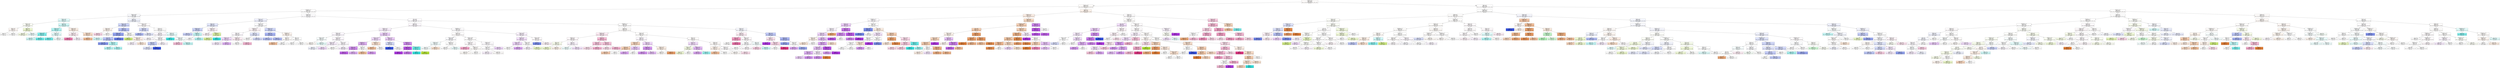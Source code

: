 digraph Tree {
node [shape=box, style="filled", color="black"] ;
0 [label="sdComm <= 0.65\ngini = 0.842\nsamples = 68335\nvalue = [13783, 9326, 3309, 8564, 9670, 10876, 12807]\nclass = rku", fillcolor="#fffdfc"] ;
1 [label="graphSize <= 40.0\ngini = 0.816\nsamples = 12675\nvalue = [3046, 888, 139, 1484, 1932, 2822, 2364]\nclass = rku", fillcolor="#fefcfa"] ;
0 -> 1 [labeldistance=2.5, labelangle=45, headlabel="True"] ;
2 [label="graphDepth <= 3.5\ngini = 0.827\nsamples = 10127\nvalue = [2094, 846, 137, 1388, 1750, 2050, 1862]\nclass = rku", fillcolor="#fffefe"] ;
1 -> 2 ;
3 [label="sdComm <= 0.065\ngini = 0.826\nsamples = 2661\nvalue = [522, 172, 61, 486, 576, 404, 440]\nclass = cluHPS", fillcolor="#fafbfe"] ;
2 -> 3 ;
4 [label="sdComp <= 0.02\ngini = 0.799\nsamples = 770\nvalue = [154, 64, 6, 248, 96, 102, 100]\nclass = rkd", fillcolor="#e1fbfb"] ;
3 -> 4 ;
5 [label="sdComm <= 0.02\ngini = 0.788\nsamples = 168\nvalue = [42, 48, 2, 22, 16, 34, 4]\nclass = random", fillcolor="#fcfef6"] ;
4 -> 5 ;
6 [label="nbproc <= 4.5\ngini = 0.79\nsamples = 50\nvalue = [14, 0, 2, 8, 10, 12, 4]\nclass = rku", fillcolor="#fef8f5"] ;
5 -> 6 ;
7 [label="gini = 0.776\nsamples = 14\nvalue = [2, 0, 2, 4, 2, 0, 4]\nclass = rkd", fillcolor="#ffffff"] ;
6 -> 7 ;
8 [label="gini = 0.716\nsamples = 36\nvalue = [12, 0, 0, 4, 8, 12, 0]\nclass = rku", fillcolor="#ffffff"] ;
6 -> 8 ;
9 [label="nbproc <= 4.5\ngini = 0.727\nsamples = 118\nvalue = [28, 48, 0, 14, 6, 22, 0]\nclass = random", fillcolor="#eff9d3"] ;
5 -> 9 ;
10 [label="gini = 0.679\nsamples = 86\nvalue = [28, 36, 0, 0, 6, 16, 0]\nclass = random", fillcolor="#f5fbe4"] ;
9 -> 10 ;
11 [label="gini = 0.633\nsamples = 32\nvalue = [0, 12, 0, 14, 0, 6, 0]\nclass = rkd", fillcolor="#ebfcfc"] ;
9 -> 11 ;
12 [label="nbproc <= 4.5\ngini = 0.768\nsamples = 602\nvalue = [112, 16, 4, 226, 80, 68, 96]\nclass = rkd", fillcolor="#d1f9f8"] ;
4 -> 12 ;
13 [label="sdComm <= 0.02\ngini = 0.677\nsamples = 358\nvalue = [32, 8, 4, 182, 72, 20, 40]\nclass = rkd", fillcolor="#b3f5f4"] ;
12 -> 13 ;
14 [label="sdComp <= 0.065\ngini = 0.507\nsamples = 130\nvalue = [12, 0, 4, 88, 0, 6, 20]\nclass = rkd", fillcolor="#85efed"] ;
13 -> 14 ;
15 [label="gini = 0.605\nsamples = 40\nvalue = [6, 0, 0, 20, 0, 0, 14]\nclass = rkd", fillcolor="#d1f9f8"] ;
14 -> 15 ;
16 [label="gini = 0.414\nsamples = 90\nvalue = [6, 0, 4, 68, 0, 6, 6]\nclass = rkd", fillcolor="#6decea"] ;
14 -> 16 ;
17 [label="sdComp <= 0.065\ngini = 0.71\nsamples = 228\nvalue = [20, 8, 0, 94, 72, 14, 20]\nclass = rkd", fillcolor="#e3fbfb"] ;
13 -> 17 ;
18 [label="gini = 0.346\nsamples = 18\nvalue = [0, 4, 0, 14, 0, 0, 0]\nclass = rkd", fillcolor="#72ecea"] ;
17 -> 18 ;
19 [label="gini = 0.714\nsamples = 210\nvalue = [20, 4, 0, 80, 72, 14, 20]\nclass = rkd", fillcolor="#f4fdfd"] ;
17 -> 19 ;
20 [label="sdComm <= 0.02\ngini = 0.766\nsamples = 244\nvalue = [80, 8, 0, 44, 8, 48, 56]\nclass = rku", fillcolor="#fcefe6"] ;
12 -> 20 ;
21 [label="sdComp <= 0.065\ngini = 0.774\nsamples = 124\nvalue = [24, 8, 0, 12, 8, 32, 40]\nclass = rkuad", fillcolor="#fdeef4"] ;
20 -> 21 ;
22 [label="gini = 0.375\nsamples = 16\nvalue = [0, 4, 0, 0, 0, 0, 12]\nclass = rkuad", fillcolor="#ee7bae"] ;
21 -> 22 ;
23 [label="gini = 0.776\nsamples = 108\nvalue = [24, 4, 0, 12, 8, 32, 28]\nclass = rkusd", fillcolor="#fbf5fe"] ;
21 -> 23 ;
24 [label="sdComp <= 0.065\ngini = 0.676\nsamples = 120\nvalue = [56, 0, 0, 32, 0, 16, 16]\nclass = rku", fillcolor="#f8ddc9"] ;
20 -> 24 ;
25 [label="gini = 0.568\nsamples = 72\nvalue = [44, 0, 0, 12, 0, 4, 12]\nclass = rku", fillcolor="#f1bc95"] ;
24 -> 25 ;
26 [label="gini = 0.694\nsamples = 48\nvalue = [12, 0, 0, 20, 0, 12, 4]\nclass = rkd", fillcolor="#d3f9f9"] ;
24 -> 26 ;
27 [label="nbproc <= 4.5\ngini = 0.82\nsamples = 1891\nvalue = [368, 108, 55, 238, 480, 302, 340]\nclass = cluHPS", fillcolor="#f0f3fd"] ;
3 -> 27 ;
28 [label="sdComp <= 0.065\ngini = 0.781\nsamples = 666\nvalue = [120, 64, 24, 50, 252, 80, 76]\nclass = cluHPS", fillcolor="#cfd6f9"] ;
27 -> 28 ;
29 [label="sdComp <= 0.02\ngini = 0.684\nsamples = 106\nvalue = [40, 0, 4, 0, 0, 28, 34]\nclass = rku", fillcolor="#fdf4ee"] ;
28 -> 29 ;
30 [label="gini = 0.551\nsamples = 30\nvalue = [12, 0, 2, 0, 0, 0, 16]\nclass = rkuad", fillcolor="#f9d3e4"] ;
29 -> 30 ;
31 [label="gini = 0.672\nsamples = 76\nvalue = [28, 0, 2, 0, 0, 28, 18]\nclass = rku", fillcolor="#ffffff"] ;
29 -> 31 ;
32 [label="sdComm <= 0.2\ngini = 0.741\nsamples = 560\nvalue = [80, 64, 20, 50, 252, 52, 42]\nclass = cluHPS", fillcolor="#b8c2f6"] ;
28 -> 32 ;
33 [label="sdComp <= 0.65\ngini = 0.624\nsamples = 410\nvalue = [42, 24, 10, 44, 240, 30, 20]\nclass = cluHPS", fillcolor="#95a4f1"] ;
32 -> 33 ;
34 [label="CCR <= 0.55\ngini = 0.727\nsamples = 236\nvalue = [32, 20, 4, 40, 108, 18, 14]\nclass = cluHPS", fillcolor="#bac4f6"] ;
33 -> 34 ;
35 [label="gini = 0.535\nsamples = 164\nvalue = [12, 20, 0, 0, 108, 12, 12]\nclass = cluHPS", fillcolor="#8698ef"] ;
34 -> 35 ;
36 [label="sdComp <= 0.2\ngini = 0.603\nsamples = 72\nvalue = [20, 0, 4, 40, 0, 6, 2]\nclass = rkd", fillcolor="#b3f5f4"] ;
34 -> 36 ;
37 [label="gini = 0.558\nsamples = 42\nvalue = [14, 0, 0, 24, 0, 2, 2]\nclass = rkd", fillcolor="#b8f6f5"] ;
36 -> 37 ;
38 [label="gini = 0.64\nsamples = 30\nvalue = [6, 0, 4, 16, 0, 4, 0]\nclass = rkd", fillcolor="#acf4f3"] ;
36 -> 38 ;
39 [label="gini = 0.413\nsamples = 174\nvalue = [10, 4, 6, 4, 132, 12, 6]\nclass = cluHPS", fillcolor="#6c82ec"] ;
33 -> 39 ;
40 [label="sdComp <= 0.2\ngini = 0.809\nsamples = 150\nvalue = [38, 40, 10, 6, 12, 22, 22]\nclass = random", fillcolor="#fefffb"] ;
32 -> 40 ;
41 [label="gini = 0.491\nsamples = 52\nvalue = [6, 36, 6, 2, 0, 0, 2]\nclass = random", fillcolor="#d0ee7e"] ;
40 -> 41 ;
42 [label="sdComp <= 0.65\ngini = 0.781\nsamples = 98\nvalue = [32, 4, 4, 4, 12, 22, 20]\nclass = rku", fillcolor="#fceee5"] ;
40 -> 42 ;
43 [label="gini = 0.741\nsamples = 46\nvalue = [12, 0, 0, 0, 12, 14, 8]\nclass = rkusd", fillcolor="#faf3fd"] ;
42 -> 43 ;
44 [label="gini = 0.757\nsamples = 52\nvalue = [20, 4, 4, 4, 0, 8, 12]\nclass = rku", fillcolor="#fae6d7"] ;
42 -> 44 ;
45 [label="sdComp <= 0.065\ngini = 0.82\nsamples = 1225\nvalue = [248, 44, 31, 188, 228, 222, 264]\nclass = rkuad", fillcolor="#fffcfd"] ;
27 -> 45 ;
46 [label="sdComp <= 0.02\ngini = 0.699\nsamples = 220\nvalue = [56, 0, 0, 4, 92, 16, 52]\nclass = cluHPS", fillcolor="#d4daf9"] ;
45 -> 46 ;
47 [label="gini = 0.571\nsamples = 28\nvalue = [0, 0, 0, 0, 16, 8, 4]\nclass = cluHPS", fillcolor="#b0bbf5"] ;
46 -> 47 ;
48 [label="gini = 0.694\nsamples = 192\nvalue = [56, 0, 0, 4, 76, 8, 48]\nclass = cluHPS", fillcolor="#e2e6fb"] ;
46 -> 48 ;
49 [label="sdComm <= 0.2\ngini = 0.822\nsamples = 1005\nvalue = [192, 44, 31, 184, 136, 206, 212]\nclass = rkuad", fillcolor="#fffefe"] ;
45 -> 49 ;
50 [label="CCR <= 0.55\ngini = 0.816\nsamples = 672\nvalue = [144, 30, 22, 78, 100, 162, 136]\nclass = rkusd", fillcolor="#fcf8fe"] ;
49 -> 50 ;
51 [label="gini = 0.791\nsamples = 422\nvalue = [104, 0, 12, 50, 52, 112, 92]\nclass = rkusd", fillcolor="#fdfafe"] ;
50 -> 51 ;
52 [label="sdComp <= 0.65\ngini = 0.838\nsamples = 250\nvalue = [40, 30, 10, 28, 48, 50, 44]\nclass = rkusd", fillcolor="#fefdff"] ;
50 -> 52 ;
53 [label="sdComp <= 0.2\ngini = 0.699\nsamples = 70\nvalue = [4, 12, 6, 16, 32, 0, 0]\nclass = cluHPS", fillcolor="#c4cdf7"] ;
52 -> 53 ;
54 [label="gini = 0.733\nsamples = 62\nvalue = [4, 12, 6, 16, 24, 0, 0]\nclass = cluHPS", fillcolor="#dde2fa"] ;
53 -> 54 ;
55 [label="gini = 0.0\nsamples = 8\nvalue = [0, 0, 0, 0, 8, 0, 0]\nclass = cluHPS", fillcolor="#3956e5"] ;
53 -> 55 ;
56 [label="gini = 0.8\nsamples = 180\nvalue = [36, 18, 4, 12, 16, 50, 44]\nclass = rkusd", fillcolor="#fcf6fe"] ;
52 -> 56 ;
57 [label="sdComp <= 0.2\ngini = 0.794\nsamples = 333\nvalue = [48, 14, 9, 106, 36, 44, 76]\nclass = rkd", fillcolor="#e8fcfc"] ;
49 -> 57 ;
58 [label="gini = 0.1\nsamples = 19\nvalue = [0, 0, 1, 18, 0, 0, 0]\nclass = rkd", fillcolor="#44e6e4"] ;
57 -> 58 ;
59 [label="sdComp <= 0.65\ngini = 0.804\nsamples = 314\nvalue = [48, 14, 8, 88, 36, 44, 76]\nclass = rkd", fillcolor="#f5fefe"] ;
57 -> 59 ;
60 [label="gini = 0.695\nsamples = 94\nvalue = [20, 6, 0, 0, 8, 16, 44]\nclass = rkuad", fillcolor="#f7bfd8"] ;
59 -> 60 ;
61 [label="gini = 0.768\nsamples = 220\nvalue = [28, 8, 8, 88, 28, 28, 32]\nclass = rkd", fillcolor="#c4f7f6"] ;
59 -> 61 ;
62 [label="sdComp <= 0.02\ngini = 0.823\nsamples = 7466\nvalue = [1572, 674, 76, 902, 1174, 1646, 1422]\nclass = rkusd", fillcolor="#fefdff"] ;
2 -> 62 ;
63 [label="sdComm <= 0.02\ngini = 0.82\nsamples = 1570\nvalue = [270, 148, 44, 124, 404, 278, 302]\nclass = cluHPS", fillcolor="#eff1fd"] ;
62 -> 63 ;
64 [label="nbproc <= 4.5\ngini = 0.792\nsamples = 432\nvalue = [52, 96, 12, 24, 144, 54, 50]\nclass = cluHPS", fillcolor="#e3e7fb"] ;
63 -> 64 ;
65 [label="graphSize <= 22.5\ngini = 0.693\nsamples = 260\nvalue = [14, 72, 8, 20, 120, 22, 4]\nclass = cluHPS", fillcolor="#ccd4f8"] ;
64 -> 65 ;
66 [label="gini = 0.614\nsamples = 216\nvalue = [8, 72, 8, 0, 112, 12, 4]\nclass = cluHPS", fillcolor="#c8d0f8"] ;
65 -> 66 ;
67 [label="graphDepth <= 7.5\ngini = 0.69\nsamples = 44\nvalue = [6, 0, 0, 20, 8, 10, 0]\nclass = rkd", fillcolor="#c5f7f6"] ;
65 -> 67 ;
68 [label="gini = 0.5\nsamples = 4\nvalue = [2, 0, 0, 0, 0, 2, 0]\nclass = rku", fillcolor="#ffffff"] ;
67 -> 68 ;
69 [label="gini = 0.66\nsamples = 40\nvalue = [4, 0, 0, 20, 8, 8, 0]\nclass = rkd", fillcolor="#b5f5f4"] ;
67 -> 69 ;
70 [label="graphSize <= 22.5\ngini = 0.805\nsamples = 172\nvalue = [38, 24, 4, 4, 24, 32, 46]\nclass = rkuad", fillcolor="#fdf3f8"] ;
64 -> 70 ;
71 [label="gini = 0.752\nsamples = 128\nvalue = [36, 0, 4, 0, 24, 24, 40]\nclass = rkuad", fillcolor="#fef6fa"] ;
70 -> 71 ;
72 [label="graphDepth <= 7.5\ngini = 0.64\nsamples = 44\nvalue = [2, 24, 0, 4, 0, 8, 6]\nclass = random", fillcolor="#dff3a7"] ;
70 -> 72 ;
73 [label="gini = 0.575\nsamples = 40\nvalue = [2, 24, 0, 0, 0, 8, 6]\nclass = random", fillcolor="#dbf29c"] ;
72 -> 73 ;
74 [label="gini = 0.0\nsamples = 4\nvalue = [0, 0, 0, 4, 0, 0, 0]\nclass = rkd", fillcolor="#39e5e2"] ;
72 -> 74 ;
75 [label="sdComm <= 0.065\ngini = 0.813\nsamples = 1138\nvalue = [218, 52, 32, 100, 260, 224, 252]\nclass = cluHPS", fillcolor="#fdfdff"] ;
63 -> 75 ;
76 [label="graphDepth <= 7.5\ngini = 0.807\nsamples = 784\nvalue = [148, 40, 8, 84, 124, 176, 204]\nclass = rkuad", fillcolor="#fef6f9"] ;
75 -> 76 ;
77 [label="nbproc <= 4.5\ngini = 0.796\nsamples = 616\nvalue = [128, 40, 8, 60, 56, 168, 156]\nclass = rkusd", fillcolor="#fdfafe"] ;
76 -> 77 ;
78 [label="graphSize <= 22.5\ngini = 0.745\nsamples = 276\nvalue = [60, 0, 8, 16, 24, 104, 64]\nclass = rkusd", fillcolor="#f0dafa"] ;
77 -> 78 ;
79 [label="gini = 0.762\nsamples = 236\nvalue = [46, 0, 8, 16, 24, 80, 62]\nclass = rkusd", fillcolor="#f7ebfc"] ;
78 -> 79 ;
80 [label="gini = 0.515\nsamples = 40\nvalue = [14, 0, 0, 0, 0, 24, 2]\nclass = rkusd", fillcolor="#e1b3f5"] ;
78 -> 80 ;
81 [label="graphSize <= 22.5\ngini = 0.812\nsamples = 340\nvalue = [68, 40, 0, 44, 32, 64, 92]\nclass = rkuad", fillcolor="#fdeef4"] ;
77 -> 81 ;
82 [label="gini = 0.825\nsamples = 280\nvalue = [60, 40, 0, 40, 32, 48, 60]\nclass = rku", fillcolor="#ffffff"] ;
81 -> 82 ;
83 [label="gini = 0.622\nsamples = 60\nvalue = [8, 0, 0, 4, 0, 16, 32]\nclass = rkuad", fillcolor="#f6b7d3"] ;
81 -> 83 ;
84 [label="nbproc <= 4.5\ngini = 0.718\nsamples = 168\nvalue = [20, 0, 0, 24, 68, 8, 48]\nclass = cluHPS", fillcolor="#dee3fb"] ;
76 -> 84 ;
85 [label="gini = 0.664\nsamples = 68\nvalue = [0, 0, 0, 24, 24, 0, 20]\nclass = rkd", fillcolor="#ffffff"] ;
84 -> 85 ;
86 [label="gini = 0.682\nsamples = 100\nvalue = [20, 0, 0, 0, 44, 8, 28]\nclass = cluHPS", fillcolor="#d3d9f9"] ;
84 -> 86 ;
87 [label="graphSize <= 22.5\ngini = 0.769\nsamples = 354\nvalue = [70, 12, 24, 16, 136, 48, 48]\nclass = cluHPS", fillcolor="#d1d8f9"] ;
75 -> 87 ;
88 [label="nbproc <= 4.5\ngini = 0.702\nsamples = 200\nvalue = [20, 12, 24, 12, 100, 24, 8]\nclass = cluHPS", fillcolor="#aab6f4"] ;
87 -> 88 ;
89 [label="gini = 0.703\nsamples = 124\nvalue = [4, 12, 24, 12, 60, 8, 4]\nclass = cluHPS", fillcolor="#b8c2f6"] ;
88 -> 89 ;
90 [label="gini = 0.632\nsamples = 76\nvalue = [16, 0, 0, 0, 40, 16, 4]\nclass = cluHPS", fillcolor="#b0bbf5"] ;
88 -> 90 ;
91 [label="graphDepth <= 7.5\ngini = 0.748\nsamples = 154\nvalue = [50, 0, 0, 4, 36, 24, 40]\nclass = rku", fillcolor="#fdf4ee"] ;
87 -> 91 ;
92 [label="nbproc <= 4.5\ngini = 0.717\nsamples = 92\nvalue = [30, 0, 0, 4, 28, 4, 26]\nclass = rku", fillcolor="#fefbf9"] ;
91 -> 92 ;
93 [label="gini = 0.531\nsamples = 16\nvalue = [10, 0, 0, 0, 4, 0, 2]\nclass = rku", fillcolor="#f2c09c"] ;
92 -> 93 ;
94 [label="gini = 0.726\nsamples = 76\nvalue = [20, 0, 0, 4, 24, 4, 24]\nclass = cluHPS", fillcolor="#ffffff"] ;
92 -> 94 ;
95 [label="nbproc <= 4.5\ngini = 0.724\nsamples = 62\nvalue = [20, 0, 0, 0, 8, 20, 14]\nclass = rku", fillcolor="#ffffff"] ;
91 -> 95 ;
96 [label="gini = 0.744\nsamples = 44\nvalue = [12, 0, 0, 0, 8, 12, 12]\nclass = rku", fillcolor="#ffffff"] ;
95 -> 96 ;
97 [label="gini = 0.593\nsamples = 18\nvalue = [8, 0, 0, 0, 0, 8, 2]\nclass = rku", fillcolor="#ffffff"] ;
95 -> 97 ;
98 [label="CCR <= 0.55\ngini = 0.819\nsamples = 5896\nvalue = [1302, 526, 32, 778, 770, 1368, 1120]\nclass = rkusd", fillcolor="#fefcff"] ;
62 -> 98 ;
99 [label="nbproc <= 4.5\ngini = 0.813\nsamples = 3514\nvalue = [788, 242, 12, 450, 536, 872, 614]\nclass = rkusd", fillcolor="#fdf9fe"] ;
98 -> 99 ;
100 [label="graphSize <= 22.5\ngini = 0.794\nsamples = 1188\nvalue = [284, 38, 12, 166, 192, 352, 144]\nclass = rkusd", fillcolor="#f9f0fd"] ;
99 -> 100 ;
101 [label="sdComm <= 0.02\ngini = 0.806\nsamples = 942\nvalue = [218, 32, 10, 142, 168, 242, 130]\nclass = rkusd", fillcolor="#fcf8fe"] ;
100 -> 101 ;
102 [label="sdComp <= 0.065\ngini = 0.792\nsamples = 240\nvalue = [50, 6, 0, 64, 26, 58, 36]\nclass = rkd", fillcolor="#f8fefe"] ;
101 -> 102 ;
103 [label="gini = 0.784\nsamples = 132\nvalue = [36, 0, 0, 28, 16, 32, 20]\nclass = rku", fillcolor="#fefaf7"] ;
102 -> 103 ;
104 [label="gini = 0.781\nsamples = 108\nvalue = [14, 6, 0, 36, 10, 26, 16]\nclass = rkd", fillcolor="#e7fcfb"] ;
102 -> 104 ;
105 [label="sdComp <= 0.065\ngini = 0.801\nsamples = 702\nvalue = [168, 26, 10, 78, 142, 184, 94]\nclass = rkusd", fillcolor="#fdf9fe"] ;
101 -> 105 ;
106 [label="sdComm <= 0.065\ngini = 0.746\nsamples = 138\nvalue = [40, 0, 10, 16, 24, 48, 0]\nclass = rkusd", fillcolor="#f9effd"] ;
105 -> 106 ;
107 [label="gini = 0.736\nsamples = 74\nvalue = [20, 0, 2, 8, 24, 20, 0]\nclass = cluHPS", fillcolor="#f0f2fd"] ;
106 -> 107 ;
108 [label="gini = 0.68\nsamples = 64\nvalue = [20, 0, 8, 8, 0, 28, 0]\nclass = rkusd", fillcolor="#f1dbfa"] ;
106 -> 108 ;
109 [label="sdComm <= 0.065\ngini = 0.805\nsamples = 564\nvalue = [128, 26, 0, 62, 118, 136, 94]\nclass = rkusd", fillcolor="#fefbff"] ;
105 -> 109 ;
110 [label="gini = 0.809\nsamples = 276\nvalue = [64, 18, 0, 26, 62, 56, 50]\nclass = rku", fillcolor="#fffefd"] ;
109 -> 110 ;
111 [label="gini = 0.796\nsamples = 288\nvalue = [64, 8, 0, 36, 56, 80, 44]\nclass = rkusd", fillcolor="#f9f1fd"] ;
109 -> 111 ;
112 [label="sdComp <= 0.065\ngini = 0.705\nsamples = 246\nvalue = [66, 6, 2, 24, 24, 110, 14]\nclass = rkusd", fillcolor="#eccff9"] ;
100 -> 112 ;
113 [label="sdComm <= 0.065\ngini = 0.647\nsamples = 154\nvalue = [54, 0, 2, 8, 4, 72, 14]\nclass = rkusd", fillcolor="#f1dbfa"] ;
112 -> 113 ;
114 [label="graphDepth <= 7.5\ngini = 0.551\nsamples = 110\nvalue = [36, 0, 2, 0, 4, 64, 4]\nclass = rkusd", fillcolor="#e1b4f5"] ;
113 -> 114 ;
115 [label="sdComm <= 0.02\ngini = 0.492\nsamples = 66\nvalue = [16, 0, 2, 0, 4, 44, 0]\nclass = rkusd", fillcolor="#d390f0"] ;
114 -> 115 ;
116 [label="gini = 0.314\nsamples = 22\nvalue = [2, 0, 2, 0, 0, 18, 0]\nclass = rkusd", fillcolor="#c161ea"] ;
115 -> 116 ;
117 [label="gini = 0.541\nsamples = 44\nvalue = [14, 0, 0, 0, 4, 26, 0]\nclass = rkusd", fillcolor="#e0b0f5"] ;
115 -> 117 ;
118 [label="sdComm <= 0.02\ngini = 0.579\nsamples = 44\nvalue = [20, 0, 0, 0, 0, 20, 4]\nclass = rku", fillcolor="#ffffff"] ;
114 -> 118 ;
119 [label="gini = 0.444\nsamples = 24\nvalue = [16, 0, 0, 0, 0, 8, 0]\nclass = rku", fillcolor="#f2c09c"] ;
118 -> 119 ;
120 [label="gini = 0.56\nsamples = 20\nvalue = [4, 0, 0, 0, 0, 12, 4]\nclass = rkusd", fillcolor="#d89cf2"] ;
118 -> 120 ;
121 [label="graphDepth <= 7.5\ngini = 0.715\nsamples = 44\nvalue = [18, 0, 0, 8, 0, 8, 10]\nclass = rku", fillcolor="#f9e1d0"] ;
113 -> 121 ;
122 [label="gini = 0.444\nsamples = 24\nvalue = [16, 0, 0, 0, 0, 0, 8]\nclass = rku", fillcolor="#f2c09c"] ;
121 -> 122 ;
123 [label="gini = 0.66\nsamples = 20\nvalue = [2, 0, 0, 8, 0, 8, 2]\nclass = rkd", fillcolor="#ffffff"] ;
121 -> 123 ;
124 [label="sdComm <= 0.02\ngini = 0.731\nsamples = 92\nvalue = [12, 6, 0, 16, 20, 38, 0]\nclass = rkusd", fillcolor="#eccef8"] ;
112 -> 124 ;
125 [label="graphDepth <= 7.5\ngini = 0.746\nsamples = 52\nvalue = [8, 4, 0, 8, 20, 12, 0]\nclass = cluHPS", fillcolor="#d7ddfa"] ;
124 -> 125 ;
126 [label="gini = 0.0\nsamples = 8\nvalue = [0, 0, 0, 0, 8, 0, 0]\nclass = cluHPS", fillcolor="#3956e5"] ;
125 -> 126 ;
127 [label="gini = 0.777\nsamples = 44\nvalue = [8, 4, 0, 8, 12, 12, 0]\nclass = cluHPS", fillcolor="#ffffff"] ;
125 -> 127 ;
128 [label="graphDepth <= 7.5\ngini = 0.525\nsamples = 40\nvalue = [4, 2, 0, 8, 0, 26, 0]\nclass = rkusd", fillcolor="#d390f0"] ;
124 -> 128 ;
129 [label="sdComm <= 0.065\ngini = 0.231\nsamples = 30\nvalue = [4, 0, 0, 0, 0, 26, 0]\nclass = rkusd", fillcolor="#bd57e9"] ;
128 -> 129 ;
130 [label="gini = 0.0\nsamples = 14\nvalue = [0, 0, 0, 0, 0, 14, 0]\nclass = rkusd", fillcolor="#b139e5"] ;
129 -> 130 ;
131 [label="gini = 0.375\nsamples = 16\nvalue = [4, 0, 0, 0, 0, 12, 0]\nclass = rkusd", fillcolor="#cb7bee"] ;
129 -> 131 ;
132 [label="sdComm <= 0.065\ngini = 0.32\nsamples = 10\nvalue = [0, 2, 0, 8, 0, 0, 0]\nclass = rkd", fillcolor="#6aece9"] ;
128 -> 132 ;
133 [label="gini = 0.0\nsamples = 8\nvalue = [0, 0, 0, 8, 0, 0, 0]\nclass = rkd", fillcolor="#39e5e2"] ;
132 -> 133 ;
134 [label="gini = 0.0\nsamples = 2\nvalue = [0, 2, 0, 0, 0, 0, 0]\nclass = random", fillcolor="#b7e539"] ;
132 -> 134 ;
135 [label="graphDepth <= 7.5\ngini = 0.818\nsamples = 2326\nvalue = [504, 204, 0, 284, 344, 520, 470]\nclass = rkusd", fillcolor="#fefdff"] ;
99 -> 135 ;
136 [label="sdComm <= 0.02\ngini = 0.818\nsamples = 1870\nvalue = [414, 144, 0, 250, 296, 396, 370]\nclass = rku", fillcolor="#fffdfd"] ;
135 -> 136 ;
137 [label="sdComp <= 0.065\ngini = 0.828\nsamples = 500\nvalue = [96, 60, 0, 90, 102, 84, 68]\nclass = cluHPS", fillcolor="#fcfcff"] ;
136 -> 137 ;
138 [label="graphSize <= 22.5\ngini = 0.805\nsamples = 172\nvalue = [24, 24, 0, 48, 40, 12, 24]\nclass = rkd", fillcolor="#f3fdfd"] ;
137 -> 138 ;
139 [label="gini = 0.773\nsamples = 132\nvalue = [8, 24, 0, 40, 36, 4, 20]\nclass = rkd", fillcolor="#f7fefe"] ;
138 -> 139 ;
140 [label="gini = 0.74\nsamples = 40\nvalue = [16, 0, 0, 8, 4, 8, 4]\nclass = rku", fillcolor="#f8e0ce"] ;
138 -> 140 ;
141 [label="graphSize <= 22.5\ngini = 0.821\nsamples = 328\nvalue = [72, 36, 0, 42, 62, 72, 44]\nclass = rku", fillcolor="#ffffff"] ;
137 -> 141 ;
142 [label="gini = 0.822\nsamples = 300\nvalue = [64, 36, 0, 32, 60, 64, 44]\nclass = rku", fillcolor="#ffffff"] ;
141 -> 142 ;
143 [label="gini = 0.704\nsamples = 28\nvalue = [8, 0, 0, 10, 2, 8, 0]\nclass = rkd", fillcolor="#ebfcfc"] ;
141 -> 143 ;
144 [label="sdComm <= 0.065\ngini = 0.808\nsamples = 1370\nvalue = [318, 84, 0, 160, 194, 312, 302]\nclass = rku", fillcolor="#fffefe"] ;
136 -> 144 ;
145 [label="sdComp <= 0.065\ngini = 0.77\nsamples = 600\nvalue = [160, 8, 0, 42, 76, 144, 170]\nclass = rkuad", fillcolor="#fefafc"] ;
144 -> 145 ;
146 [label="gini = 0.58\nsamples = 84\nvalue = [20, 0, 0, 0, 0, 16, 48]\nclass = rkuad", fillcolor="#f4a8ca"] ;
145 -> 146 ;
147 [label="graphSize <= 22.5\ngini = 0.78\nsamples = 516\nvalue = [140, 8, 0, 42, 76, 128, 122]\nclass = rku", fillcolor="#fefbf9"] ;
145 -> 147 ;
148 [label="gini = 0.779\nsamples = 468\nvalue = [128, 8, 0, 34, 70, 116, 112]\nclass = rku", fillcolor="#fefbf8"] ;
147 -> 148 ;
149 [label="gini = 0.788\nsamples = 48\nvalue = [12, 0, 0, 8, 6, 12, 10]\nclass = rku", fillcolor="#ffffff"] ;
147 -> 149 ;
150 [label="graphSize <= 22.5\ngini = 0.824\nsamples = 770\nvalue = [158, 76, 0, 118, 118, 168, 132]\nclass = rkusd", fillcolor="#fefcff"] ;
144 -> 150 ;
151 [label="sdComp <= 0.065\ngini = 0.827\nsamples = 714\nvalue = [142, 76, 0, 118, 110, 144, 124]\nclass = rkusd", fillcolor="#fffeff"] ;
150 -> 151 ;
152 [label="gini = 0.794\nsamples = 156\nvalue = [32, 0, 0, 24, 32, 40, 28]\nclass = rkusd", fillcolor="#faf2fd"] ;
151 -> 152 ;
153 [label="gini = 0.83\nsamples = 558\nvalue = [110, 76, 0, 94, 78, 104, 96]\nclass = rku", fillcolor="#fffdfc"] ;
151 -> 153 ;
154 [label="gini = 0.694\nsamples = 56\nvalue = [16, 0, 0, 0, 8, 24, 8]\nclass = rkusd", fillcolor="#efd7fa"] ;
150 -> 154 ;
155 [label="sdComm <= 0.065\ngini = 0.805\nsamples = 456\nvalue = [90, 60, 0, 34, 48, 124, 100]\nclass = rkusd", fillcolor="#faf2fd"] ;
135 -> 155 ;
156 [label="sdComm <= 0.02\ngini = 0.768\nsamples = 302\nvalue = [66, 52, 0, 10, 12, 100, 62]\nclass = rkusd", fillcolor="#f4e2fb"] ;
155 -> 156 ;
157 [label="sdComp <= 0.065\ngini = 0.734\nsamples = 142\nvalue = [30, 8, 0, 10, 4, 56, 34]\nclass = rkusd", fillcolor="#efd7fa"] ;
156 -> 157 ;
158 [label="gini = 0.728\nsamples = 82\nvalue = [24, 0, 0, 10, 0, 24, 24]\nclass = rku", fillcolor="#ffffff"] ;
157 -> 158 ;
159 [label="gini = 0.656\nsamples = 60\nvalue = [6, 8, 0, 0, 4, 32, 10]\nclass = rkusd", fillcolor="#dda8f4"] ;
157 -> 159 ;
160 [label="sdComp <= 0.065\ngini = 0.765\nsamples = 160\nvalue = [36, 44, 0, 0, 8, 44, 28]\nclass = random", fillcolor="#ffffff"] ;
156 -> 160 ;
161 [label="gini = 0.768\nsamples = 124\nvalue = [32, 28, 0, 0, 8, 36, 20]\nclass = rkusd", fillcolor="#fcf6fe"] ;
160 -> 161 ;
162 [label="gini = 0.691\nsamples = 36\nvalue = [4, 16, 0, 0, 0, 8, 8]\nclass = random", fillcolor="#eaf8c6"] ;
160 -> 162 ;
163 [label="sdComp <= 0.065\ngini = 0.809\nsamples = 154\nvalue = [24, 8, 0, 24, 36, 24, 38]\nclass = rkuad", fillcolor="#fffcfd"] ;
155 -> 163 ;
164 [label="gini = 0.375\nsamples = 32\nvalue = [0, 0, 0, 0, 24, 0, 8]\nclass = cluHPS", fillcolor="#7b8eee"] ;
163 -> 164 ;
165 [label="gini = 0.809\nsamples = 122\nvalue = [24, 8, 0, 24, 12, 24, 30]\nclass = rkuad", fillcolor="#fdf3f8"] ;
163 -> 165 ;
166 [label="graphDepth <= 7.5\ngini = 0.822\nsamples = 2382\nvalue = [514, 284, 20, 328, 234, 496, 506]\nclass = rku", fillcolor="#fffefe"] ;
98 -> 166 ;
167 [label="sdComp <= 0.2\ngini = 0.806\nsamples = 1768\nvalue = [440, 222, 20, 224, 82, 406, 374]\nclass = rku", fillcolor="#fefcfa"] ;
166 -> 167 ;
168 [label="graphSize <= 22.5\ngini = 0.805\nsamples = 766\nvalue = [162, 96, 14, 102, 36, 134, 222]\nclass = rkuad", fillcolor="#fcebf3"] ;
167 -> 168 ;
169 [label="sdComm <= 0.2\ngini = 0.819\nsamples = 590\nvalue = [120, 96, 4, 96, 36, 104, 134]\nclass = rkuad", fillcolor="#fef9fb"] ;
168 -> 169 ;
170 [label="nbproc <= 4.5\ngini = 0.744\nsamples = 172\nvalue = [32, 60, 0, 24, 8, 0, 48]\nclass = random", fillcolor="#f8fcec"] ;
169 -> 170 ;
171 [label="gini = 0.654\nsamples = 76\nvalue = [0, 36, 0, 8, 8, 0, 24]\nclass = random", fillcolor="#eef9d1"] ;
170 -> 171 ;
172 [label="gini = 0.736\nsamples = 96\nvalue = [32, 24, 0, 16, 0, 0, 24]\nclass = rku", fillcolor="#fcf1e9"] ;
170 -> 172 ;
173 [label="nbproc <= 4.5\ngini = 0.81\nsamples = 418\nvalue = [88, 36, 4, 72, 28, 104, 86]\nclass = rkusd", fillcolor="#fbf5fe"] ;
169 -> 173 ;
174 [label="gini = 0.744\nsamples = 94\nvalue = [20, 12, 0, 32, 4, 0, 26]\nclass = rkd", fillcolor="#eefdfc"] ;
173 -> 174 ;
175 [label="gini = 0.792\nsamples = 324\nvalue = [68, 24, 4, 40, 24, 104, 60]\nclass = rkusd", fillcolor="#f4e3fb"] ;
173 -> 175 ;
176 [label="nbproc <= 4.5\ngini = 0.66\nsamples = 176\nvalue = [42, 0, 10, 6, 0, 30, 88]\nclass = rkuad", fillcolor="#f6bbd5"] ;
168 -> 176 ;
177 [label="sdComm <= 0.2\ngini = 0.628\nsamples = 86\nvalue = [26, 0, 10, 0, 0, 6, 44]\nclass = rkuad", fillcolor="#f7c4db"] ;
176 -> 177 ;
178 [label="gini = 0.615\nsamples = 38\nvalue = [14, 0, 0, 0, 0, 6, 18]\nclass = rkuad", fillcolor="#fbdeeb"] ;
177 -> 178 ;
179 [label="gini = 0.601\nsamples = 48\nvalue = [12, 0, 10, 0, 0, 0, 26]\nclass = rkuad", fillcolor="#f5b2d0"] ;
177 -> 179 ;
180 [label="sdComm <= 0.2\ngini = 0.654\nsamples = 90\nvalue = [16, 0, 0, 6, 0, 24, 44]\nclass = rkuad", fillcolor="#f7c3da"] ;
176 -> 180 ;
181 [label="gini = 0.642\nsamples = 36\nvalue = [8, 0, 0, 0, 0, 12, 16]\nclass = rkuad", fillcolor="#fbdeeb"] ;
180 -> 181 ;
182 [label="gini = 0.647\nsamples = 54\nvalue = [8, 0, 0, 6, 0, 12, 28]\nclass = rkuad", fillcolor="#f5b4d1"] ;
180 -> 182 ;
183 [label="sdComp <= 0.65\ngini = 0.794\nsamples = 1002\nvalue = [278, 126, 6, 122, 46, 272, 152]\nclass = rku", fillcolor="#fffefd"] ;
167 -> 183 ;
184 [label="nbproc <= 4.5\ngini = 0.754\nsamples = 520\nvalue = [160, 80, 0, 56, 12, 172, 40]\nclass = rkusd", fillcolor="#fcf8fe"] ;
183 -> 184 ;
185 [label="graphSize <= 22.5\ngini = 0.674\nsamples = 166\nvalue = [80, 0, 0, 8, 8, 38, 32]\nclass = rku", fillcolor="#f6d6be"] ;
184 -> 185 ;
186 [label="sdComm <= 0.2\ngini = 0.659\nsamples = 132\nvalue = [68, 0, 0, 8, 8, 20, 28]\nclass = rku", fillcolor="#f5cfb3"] ;
185 -> 186 ;
187 [label="gini = 0.664\nsamples = 108\nvalue = [56, 0, 0, 8, 8, 20, 16]\nclass = rku", fillcolor="#f4cbae"] ;
186 -> 187 ;
188 [label="gini = 0.5\nsamples = 24\nvalue = [12, 0, 0, 0, 0, 0, 12]\nclass = rku", fillcolor="#ffffff"] ;
186 -> 188 ;
189 [label="sdComm <= 0.2\ngini = 0.581\nsamples = 34\nvalue = [12, 0, 0, 0, 0, 18, 4]\nclass = rkusd", fillcolor="#eac9f8"] ;
185 -> 189 ;
190 [label="gini = 0.593\nsamples = 18\nvalue = [4, 0, 0, 0, 0, 10, 4]\nclass = rkusd", fillcolor="#deaaf4"] ;
189 -> 190 ;
191 [label="gini = 0.5\nsamples = 16\nvalue = [8, 0, 0, 0, 0, 8, 0]\nclass = rku", fillcolor="#ffffff"] ;
189 -> 191 ;
192 [label="sdComm <= 0.2\ngini = 0.736\nsamples = 354\nvalue = [80, 80, 0, 48, 4, 134, 8]\nclass = rkusd", fillcolor="#f0d8fa"] ;
184 -> 192 ;
193 [label="graphSize <= 22.5\ngini = 0.58\nsamples = 152\nvalue = [4, 24, 0, 24, 0, 92, 8]\nclass = rkusd", fillcolor="#d696f1"] ;
192 -> 193 ;
194 [label="gini = 0.54\nsamples = 120\nvalue = [0, 16, 0, 24, 0, 76, 4]\nclass = rkusd", fillcolor="#d594f1"] ;
193 -> 194 ;
195 [label="gini = 0.656\nsamples = 32\nvalue = [4, 8, 0, 0, 0, 16, 4]\nclass = rkusd", fillcolor="#e5bdf6"] ;
193 -> 195 ;
196 [label="graphSize <= 22.5\ngini = 0.724\nsamples = 202\nvalue = [76, 56, 0, 24, 4, 42, 0]\nclass = rku", fillcolor="#fbeee4"] ;
192 -> 196 ;
197 [label="gini = 0.726\nsamples = 182\nvalue = [60, 56, 0, 24, 0, 42, 0]\nclass = rku", fillcolor="#fefbf9"] ;
196 -> 197 ;
198 [label="gini = 0.32\nsamples = 20\nvalue = [16, 0, 0, 0, 4, 0, 0]\nclass = rku", fillcolor="#eca06a"] ;
196 -> 198 ;
199 [label="nbproc <= 4.5\ngini = 0.81\nsamples = 482\nvalue = [118, 46, 6, 66, 34, 100, 112]\nclass = rku", fillcolor="#fffdfc"] ;
183 -> 199 ;
200 [label="sdComm <= 0.2\ngini = 0.797\nsamples = 110\nvalue = [16, 20, 4, 12, 4, 36, 18]\nclass = rkusd", fillcolor="#f1dcfa"] ;
199 -> 200 ;
201 [label="graphSize <= 22.5\ngini = 0.8\nsamples = 40\nvalue = [8, 12, 4, 0, 4, 4, 8]\nclass = random", fillcolor="#f6fce6"] ;
200 -> 201 ;
202 [label="gini = 0.778\nsamples = 24\nvalue = [4, 8, 4, 0, 0, 4, 4]\nclass = random", fillcolor="#f1fad7"] ;
201 -> 202 ;
203 [label="gini = 0.75\nsamples = 16\nvalue = [4, 4, 0, 0, 4, 0, 4]\nclass = rku", fillcolor="#ffffff"] ;
201 -> 203 ;
204 [label="graphSize <= 22.5\ngini = 0.715\nsamples = 70\nvalue = [8, 8, 0, 12, 0, 32, 10]\nclass = rkusd", fillcolor="#e4bbf6"] ;
200 -> 204 ;
205 [label="gini = 0.688\nsamples = 64\nvalue = [8, 8, 0, 8, 0, 32, 8]\nclass = rkusd", fillcolor="#deaaf4"] ;
204 -> 205 ;
206 [label="gini = 0.444\nsamples = 6\nvalue = [0, 0, 0, 4, 0, 0, 2]\nclass = rkd", fillcolor="#9cf2f0"] ;
204 -> 206 ;
207 [label="sdComm <= 0.2\ngini = 0.799\nsamples = 372\nvalue = [102, 26, 2, 54, 30, 64, 94]\nclass = rku", fillcolor="#fefbf9"] ;
199 -> 207 ;
208 [label="graphSize <= 22.5\ngini = 0.8\nsamples = 114\nvalue = [34, 20, 2, 16, 4, 14, 24]\nclass = rku", fillcolor="#fcf1e9"] ;
207 -> 208 ;
209 [label="gini = 0.512\nsamples = 22\nvalue = [14, 0, 2, 0, 0, 0, 6]\nclass = rku", fillcolor="#f2c09c"] ;
208 -> 209 ;
210 [label="gini = 0.812\nsamples = 92\nvalue = [20, 20, 0, 16, 4, 14, 18]\nclass = rku", fillcolor="#ffffff"] ;
208 -> 210 ;
211 [label="graphSize <= 22.5\ngini = 0.787\nsamples = 258\nvalue = [68, 6, 0, 38, 26, 50, 70]\nclass = rkuad", fillcolor="#fffdfe"] ;
207 -> 211 ;
212 [label="gini = 0.798\nsamples = 194\nvalue = [52, 6, 0, 30, 26, 34, 46]\nclass = rku", fillcolor="#fefaf7"] ;
211 -> 212 ;
213 [label="gini = 0.719\nsamples = 64\nvalue = [16, 0, 0, 8, 0, 16, 24]\nclass = rkuad", fillcolor="#fbdeeb"] ;
211 -> 213 ;
214 [label="sdComm <= 0.2\ngini = 0.818\nsamples = 614\nvalue = [74, 62, 0, 104, 152, 90, 132]\nclass = cluHPS", fillcolor="#f7f8fe"] ;
166 -> 214 ;
215 [label="sdComp <= 0.2\ngini = 0.815\nsamples = 436\nvalue = [58, 40, 0, 84, 76, 62, 116]\nclass = rkuad", fillcolor="#fdedf4"] ;
214 -> 215 ;
216 [label="nbproc <= 4.5\ngini = 0.537\nsamples = 58\nvalue = [0, 0, 0, 14, 8, 0, 36]\nclass = rkuad", fillcolor="#f29cc2"] ;
215 -> 216 ;
217 [label="gini = 0.661\nsamples = 22\nvalue = [0, 0, 0, 6, 8, 0, 8]\nclass = cluHPS", fillcolor="#ffffff"] ;
216 -> 217 ;
218 [label="gini = 0.346\nsamples = 36\nvalue = [0, 0, 0, 8, 0, 0, 28]\nclass = rkuad", fillcolor="#ec72a9"] ;
216 -> 218 ;
219 [label="sdComp <= 0.65\ngini = 0.827\nsamples = 378\nvalue = [58, 40, 0, 70, 68, 62, 80]\nclass = rkuad", fillcolor="#fef9fb"] ;
215 -> 219 ;
220 [label="nbproc <= 4.5\ngini = 0.815\nsamples = 286\nvalue = [52, 24, 0, 40, 68, 36, 66]\nclass = cluHPS", fillcolor="#fdfdff"] ;
219 -> 220 ;
221 [label="gini = 0.795\nsamples = 102\nvalue = [20, 0, 0, 24, 24, 16, 18]\nclass = rkd", fillcolor="#ffffff"] ;
220 -> 221 ;
222 [label="gini = 0.808\nsamples = 184\nvalue = [32, 24, 0, 16, 44, 20, 48]\nclass = rkuad", fillcolor="#fef9fc"] ;
220 -> 222 ;
223 [label="nbproc <= 4.5\ngini = 0.756\nsamples = 92\nvalue = [6, 16, 0, 30, 0, 26, 14]\nclass = rkd", fillcolor="#f3fdfd"] ;
219 -> 223 ;
224 [label="gini = 0.713\nsamples = 34\nvalue = [6, 8, 0, 0, 0, 6, 14]\nclass = rkuad", fillcolor="#f9d1e3"] ;
223 -> 224 ;
225 [label="gini = 0.595\nsamples = 58\nvalue = [0, 8, 0, 30, 0, 20, 0]\nclass = rkd", fillcolor="#cbf8f7"] ;
223 -> 225 ;
226 [label="nbproc <= 4.5\ngini = 0.749\nsamples = 178\nvalue = [16, 22, 0, 20, 76, 28, 16]\nclass = cluHPS", fillcolor="#c0c9f7"] ;
214 -> 226 ;
227 [label="sdComp <= 0.2\ngini = 0.7\nsamples = 40\nvalue = [0, 0, 0, 12, 4, 8, 16]\nclass = rkuad", fillcolor="#fbe3ee"] ;
226 -> 227 ;
228 [label="gini = 0.0\nsamples = 8\nvalue = [0, 0, 0, 0, 0, 8, 0]\nclass = rkusd", fillcolor="#b139e5"] ;
227 -> 228 ;
229 [label="sdComp <= 0.65\ngini = 0.594\nsamples = 32\nvalue = [0, 0, 0, 12, 4, 0, 16]\nclass = rkuad", fillcolor="#fad7e7"] ;
227 -> 229 ;
230 [label="gini = 0.612\nsamples = 28\nvalue = [0, 0, 0, 12, 4, 0, 12]\nclass = rkd", fillcolor="#ffffff"] ;
229 -> 230 ;
231 [label="gini = 0.0\nsamples = 4\nvalue = [0, 0, 0, 0, 0, 0, 4]\nclass = rkuad", fillcolor="#e53986"] ;
229 -> 231 ;
232 [label="sdComp <= 0.2\ngini = 0.665\nsamples = 138\nvalue = [16, 22, 0, 8, 72, 20, 0]\nclass = cluHPS", fillcolor="#aab6f4"] ;
226 -> 232 ;
233 [label="gini = 0.562\nsamples = 84\nvalue = [8, 16, 0, 8, 52, 0, 0]\nclass = cluHPS", fillcolor="#96a6f1"] ;
232 -> 233 ;
234 [label="sdComp <= 0.65\ngini = 0.691\nsamples = 54\nvalue = [8, 6, 0, 0, 20, 20, 0]\nclass = cluHPS", fillcolor="#ffffff"] ;
232 -> 234 ;
235 [label="gini = 0.593\nsamples = 36\nvalue = [8, 0, 0, 0, 8, 20, 0]\nclass = rkusd", fillcolor="#deaaf4"] ;
234 -> 235 ;
236 [label="gini = 0.444\nsamples = 18\nvalue = [0, 6, 0, 0, 12, 0, 0]\nclass = cluHPS", fillcolor="#9caaf2"] ;
234 -> 236 ;
237 [label="nbproc <= 4.5\ngini = 0.723\nsamples = 2548\nvalue = [952, 42, 2, 96, 182, 772, 502]\nclass = rku", fillcolor="#fcf2eb"] ;
1 -> 237 ;
238 [label="graphSize <= 75.0\ngini = 0.66\nsamples = 1302\nvalue = [576, 12, 2, 14, 116, 466, 116]\nclass = rku", fillcolor="#fceee5"] ;
237 -> 238 ;
239 [label="graphDepth <= 12.5\ngini = 0.727\nsamples = 664\nvalue = [222, 12, 2, 14, 104, 232, 78]\nclass = rkusd", fillcolor="#fdfbfe"] ;
238 -> 239 ;
240 [label="sdComp <= 0.2\ngini = 0.562\nsamples = 324\nvalue = [124, 0, 2, 2, 6, 174, 16]\nclass = rkusd", fillcolor="#eccdf8"] ;
239 -> 240 ;
241 [label="sdComm <= 0.2\ngini = 0.596\nsamples = 242\nvalue = [104, 0, 2, 2, 6, 112, 16]\nclass = rkusd", fillcolor="#faf4fd"] ;
240 -> 241 ;
242 [label="sdComm <= 0.02\ngini = 0.586\nsamples = 210\nvalue = [80, 0, 2, 2, 6, 108, 12]\nclass = rkusd", fillcolor="#eed4f9"] ;
241 -> 242 ;
243 [label="sdComp <= 0.02\ngini = 0.595\nsamples = 68\nvalue = [32, 0, 0, 0, 0, 28, 8]\nclass = rku", fillcolor="#fcf2eb"] ;
242 -> 243 ;
244 [label="gini = 0.494\nsamples = 36\nvalue = [20, 0, 0, 0, 0, 16, 0]\nclass = rku", fillcolor="#fae6d7"] ;
243 -> 244 ;
245 [label="gini = 0.656\nsamples = 32\nvalue = [12, 0, 0, 0, 0, 12, 8]\nclass = rku", fillcolor="#ffffff"] ;
243 -> 245 ;
246 [label="CCR <= 0.55\ngini = 0.565\nsamples = 142\nvalue = [48, 0, 2, 2, 6, 80, 4]\nclass = rkusd", fillcolor="#e4bcf6"] ;
242 -> 246 ;
247 [label="sdComp <= 0.065\ngini = 0.561\nsamples = 114\nvalue = [32, 0, 2, 2, 6, 68, 4]\nclass = rkusd", fillcolor="#dda8f4"] ;
246 -> 247 ;
248 [label="sdComm <= 0.065\ngini = 0.589\nsamples = 96\nvalue = [32, 0, 2, 0, 6, 52, 4]\nclass = rkusd", fillcolor="#e7c1f7"] ;
247 -> 248 ;
249 [label="sdComp <= 0.02\ngini = 0.618\nsamples = 62\nvalue = [16, 0, 2, 0, 6, 34, 4]\nclass = rkusd", fillcolor="#e0b2f5"] ;
248 -> 249 ;
250 [label="gini = 0.711\nsamples = 32\nvalue = [8, 0, 2, 0, 4, 14, 4]\nclass = rkusd", fillcolor="#eccef8"] ;
249 -> 250 ;
251 [label="gini = 0.48\nsamples = 30\nvalue = [8, 0, 0, 0, 2, 20, 0]\nclass = rkusd", fillcolor="#d493f1"] ;
249 -> 251 ;
252 [label="sdComp <= 0.02\ngini = 0.498\nsamples = 34\nvalue = [16, 0, 0, 0, 0, 18, 0]\nclass = rkusd", fillcolor="#f6e9fc"] ;
248 -> 252 ;
253 [label="gini = 0.426\nsamples = 26\nvalue = [8, 0, 0, 0, 0, 18, 0]\nclass = rkusd", fillcolor="#d491f1"] ;
252 -> 253 ;
254 [label="gini = 0.0\nsamples = 8\nvalue = [8, 0, 0, 0, 0, 0, 0]\nclass = rku", fillcolor="#e58139"] ;
252 -> 254 ;
255 [label="sdComm <= 0.065\ngini = 0.198\nsamples = 18\nvalue = [0, 0, 0, 2, 0, 16, 0]\nclass = rkusd", fillcolor="#bb52e8"] ;
247 -> 255 ;
256 [label="gini = 0.444\nsamples = 6\nvalue = [0, 0, 0, 2, 0, 4, 0]\nclass = rkusd", fillcolor="#d89cf2"] ;
255 -> 256 ;
257 [label="gini = 0.0\nsamples = 12\nvalue = [0, 0, 0, 0, 0, 12, 0]\nclass = rkusd", fillcolor="#b139e5"] ;
255 -> 257 ;
258 [label="gini = 0.49\nsamples = 28\nvalue = [16, 0, 0, 0, 0, 12, 0]\nclass = rku", fillcolor="#f8e0ce"] ;
246 -> 258 ;
259 [label="gini = 0.406\nsamples = 32\nvalue = [24, 0, 0, 0, 0, 4, 4]\nclass = rku", fillcolor="#eca572"] ;
241 -> 259 ;
260 [label="sdComp <= 0.65\ngini = 0.369\nsamples = 82\nvalue = [20, 0, 0, 0, 0, 62, 0]\nclass = rkusd", fillcolor="#ca79ed"] ;
240 -> 260 ;
261 [label="sdComm <= 0.2\ngini = 0.417\nsamples = 54\nvalue = [16, 0, 0, 0, 0, 38, 0]\nclass = rkusd", fillcolor="#d28cf0"] ;
260 -> 261 ;
262 [label="gini = 0.231\nsamples = 30\nvalue = [4, 0, 0, 0, 0, 26, 0]\nclass = rkusd", fillcolor="#bd57e9"] ;
261 -> 262 ;
263 [label="gini = 0.5\nsamples = 24\nvalue = [12, 0, 0, 0, 0, 12, 0]\nclass = rku", fillcolor="#ffffff"] ;
261 -> 263 ;
264 [label="sdComm <= 0.2\ngini = 0.245\nsamples = 28\nvalue = [4, 0, 0, 0, 0, 24, 0]\nclass = rkusd", fillcolor="#be5ae9"] ;
260 -> 264 ;
265 [label="gini = 0.408\nsamples = 14\nvalue = [4, 0, 0, 0, 0, 10, 0]\nclass = rkusd", fillcolor="#d088ef"] ;
264 -> 265 ;
266 [label="gini = 0.0\nsamples = 14\nvalue = [0, 0, 0, 0, 0, 14, 0]\nclass = rkusd", fillcolor="#b139e5"] ;
264 -> 266 ;
267 [label="sdComm <= 0.02\ngini = 0.769\nsamples = 340\nvalue = [98, 12, 0, 12, 98, 58, 62]\nclass = rku", fillcolor="#ffffff"] ;
239 -> 267 ;
268 [label="sdComp <= 0.02\ngini = 0.446\nsamples = 112\nvalue = [12, 0, 0, 0, 80, 20, 0]\nclass = cluHPS", fillcolor="#7e91ee"] ;
267 -> 268 ;
269 [label="gini = 0.406\nsamples = 96\nvalue = [12, 0, 0, 0, 72, 12, 0]\nclass = cluHPS", fillcolor="#7286ec"] ;
268 -> 269 ;
270 [label="gini = 0.5\nsamples = 16\nvalue = [0, 0, 0, 0, 8, 8, 0]\nclass = cluHPS", fillcolor="#ffffff"] ;
268 -> 270 ;
271 [label="CCR <= 0.55\ngini = 0.744\nsamples = 228\nvalue = [86, 12, 0, 12, 18, 38, 62]\nclass = rku", fillcolor="#fbede2"] ;
267 -> 271 ;
272 [label="sdComp <= 0.065\ngini = 0.633\nsamples = 74\nvalue = [6, 0, 0, 0, 6, 34, 28]\nclass = rkusd", fillcolor="#f5e5fc"] ;
271 -> 272 ;
273 [label="sdComp <= 0.02\ngini = 0.583\nsamples = 62\nvalue = [6, 0, 0, 0, 0, 28, 28]\nclass = rkusd", fillcolor="#ffffff"] ;
272 -> 273 ;
274 [label="sdComm <= 0.065\ngini = 0.5\nsamples = 48\nvalue = [0, 0, 0, 0, 0, 24, 24]\nclass = rkusd", fillcolor="#ffffff"] ;
273 -> 274 ;
275 [label="gini = 0.5\nsamples = 16\nvalue = [0, 0, 0, 0, 0, 8, 8]\nclass = rkusd", fillcolor="#ffffff"] ;
274 -> 275 ;
276 [label="gini = 0.5\nsamples = 32\nvalue = [0, 0, 0, 0, 0, 16, 16]\nclass = rkusd", fillcolor="#ffffff"] ;
274 -> 276 ;
277 [label="sdComm <= 0.065\ngini = 0.653\nsamples = 14\nvalue = [6, 0, 0, 0, 0, 4, 4]\nclass = rku", fillcolor="#fae6d7"] ;
273 -> 277 ;
278 [label="gini = 0.444\nsamples = 6\nvalue = [2, 0, 0, 0, 0, 4, 0]\nclass = rkusd", fillcolor="#d89cf2"] ;
277 -> 278 ;
279 [label="gini = 0.5\nsamples = 8\nvalue = [4, 0, 0, 0, 0, 0, 4]\nclass = rku", fillcolor="#ffffff"] ;
277 -> 279 ;
280 [label="sdComm <= 0.065\ngini = 0.5\nsamples = 12\nvalue = [0, 0, 0, 0, 6, 6, 0]\nclass = cluHPS", fillcolor="#ffffff"] ;
272 -> 280 ;
281 [label="gini = 0.0\nsamples = 4\nvalue = [0, 0, 0, 0, 0, 4, 0]\nclass = rkusd", fillcolor="#b139e5"] ;
280 -> 281 ;
282 [label="gini = 0.375\nsamples = 8\nvalue = [0, 0, 0, 0, 6, 2, 0]\nclass = cluHPS", fillcolor="#7b8eee"] ;
280 -> 282 ;
283 [label="sdComp <= 0.2\ngini = 0.663\nsamples = 154\nvalue = [80, 12, 0, 12, 12, 4, 34]\nclass = rku", fillcolor="#f5cfb3"] ;
271 -> 283 ;
284 [label="sdComm <= 0.2\ngini = 0.41\nsamples = 80\nvalue = [60, 12, 0, 4, 0, 0, 4]\nclass = rku", fillcolor="#eda673"] ;
283 -> 284 ;
285 [label="gini = 0.594\nsamples = 32\nvalue = [16, 12, 0, 0, 0, 0, 4]\nclass = rku", fillcolor="#fae6d7"] ;
284 -> 285 ;
286 [label="gini = 0.153\nsamples = 48\nvalue = [44, 0, 0, 4, 0, 0, 0]\nclass = rku", fillcolor="#e78c4b"] ;
284 -> 286 ;
287 [label="sdComp <= 0.65\ngini = 0.722\nsamples = 74\nvalue = [20, 0, 0, 8, 12, 4, 30]\nclass = rkuad", fillcolor="#fadae9"] ;
283 -> 287 ;
288 [label="sdComm <= 0.2\ngini = 0.662\nsamples = 64\nvalue = [18, 0, 0, 0, 12, 4, 30]\nclass = rkuad", fillcolor="#f8cbdf"] ;
287 -> 288 ;
289 [label="gini = 0.594\nsamples = 32\nvalue = [12, 0, 0, 0, 4, 0, 16]\nclass = rkuad", fillcolor="#fad7e7"] ;
288 -> 289 ;
290 [label="gini = 0.695\nsamples = 32\nvalue = [6, 0, 0, 0, 8, 4, 14]\nclass = rkuad", fillcolor="#f8cee1"] ;
288 -> 290 ;
291 [label="sdComm <= 0.2\ngini = 0.32\nsamples = 10\nvalue = [2, 0, 0, 8, 0, 0, 0]\nclass = rkd", fillcolor="#6aece9"] ;
287 -> 291 ;
292 [label="gini = 0.0\nsamples = 4\nvalue = [0, 0, 0, 4, 0, 0, 0]\nclass = rkd", fillcolor="#39e5e2"] ;
291 -> 292 ;
293 [label="gini = 0.444\nsamples = 6\nvalue = [2, 0, 0, 4, 0, 0, 0]\nclass = rkd", fillcolor="#9cf2f0"] ;
291 -> 293 ;
294 [label="sdComp <= 0.65\ngini = 0.554\nsamples = 638\nvalue = [354, 0, 0, 0, 12, 234, 38]\nclass = rku", fillcolor="#f7dac4"] ;
238 -> 294 ;
295 [label="graphDepth <= 25.5\ngini = 0.536\nsamples = 594\nvalue = [348, 0, 0, 0, 12, 204, 30]\nclass = rku", fillcolor="#f5d0b6"] ;
294 -> 295 ;
296 [label="CCR <= 0.55\ngini = 0.472\nsamples = 356\nvalue = [220, 0, 0, 0, 0, 136, 0]\nclass = rku", fillcolor="#f5cfb3"] ;
295 -> 296 ;
297 [label="sdComm <= 0.065\ngini = 0.499\nsamples = 236\nvalue = [124, 0, 0, 0, 0, 112, 0]\nclass = rku", fillcolor="#fcf3ec"] ;
296 -> 297 ;
298 [label="sdComp <= 0.065\ngini = 0.482\nsamples = 148\nvalue = [88, 0, 0, 0, 0, 60, 0]\nclass = rku", fillcolor="#f7d7c0"] ;
297 -> 298 ;
299 [label="sdComm <= 0.02\ngini = 0.467\nsamples = 140\nvalue = [88, 0, 0, 0, 0, 52, 0]\nclass = rku", fillcolor="#f4cbae"] ;
298 -> 299 ;
300 [label="sdComp <= 0.02\ngini = 0.5\nsamples = 56\nvalue = [28, 0, 0, 0, 0, 28, 0]\nclass = rku", fillcolor="#ffffff"] ;
299 -> 300 ;
301 [label="gini = 0.497\nsamples = 26\nvalue = [14, 0, 0, 0, 0, 12, 0]\nclass = rku", fillcolor="#fbede3"] ;
300 -> 301 ;
302 [label="gini = 0.498\nsamples = 30\nvalue = [14, 0, 0, 0, 0, 16, 0]\nclass = rkusd", fillcolor="#f5e6fc"] ;
300 -> 302 ;
303 [label="sdComp <= 0.02\ngini = 0.408\nsamples = 84\nvalue = [60, 0, 0, 0, 0, 24, 0]\nclass = rku", fillcolor="#efb388"] ;
299 -> 303 ;
304 [label="gini = 0.397\nsamples = 44\nvalue = [32, 0, 0, 0, 0, 12, 0]\nclass = rku", fillcolor="#efb083"] ;
303 -> 304 ;
305 [label="gini = 0.42\nsamples = 40\nvalue = [28, 0, 0, 0, 0, 12, 0]\nclass = rku", fillcolor="#f0b78e"] ;
303 -> 305 ;
306 [label="gini = 0.0\nsamples = 8\nvalue = [0, 0, 0, 0, 0, 8, 0]\nclass = rkusd", fillcolor="#b139e5"] ;
298 -> 306 ;
307 [label="sdComp <= 0.02\ngini = 0.483\nsamples = 88\nvalue = [36, 0, 0, 0, 0, 52, 0]\nclass = rkusd", fillcolor="#e7c2f7"] ;
297 -> 307 ;
308 [label="gini = 0.499\nsamples = 50\nvalue = [26, 0, 0, 0, 0, 24, 0]\nclass = rku", fillcolor="#fdf5f0"] ;
307 -> 308 ;
309 [label="sdComp <= 0.065\ngini = 0.388\nsamples = 38\nvalue = [10, 0, 0, 0, 0, 28, 0]\nclass = rkusd", fillcolor="#cd80ee"] ;
307 -> 309 ;
310 [label="gini = 0.305\nsamples = 32\nvalue = [6, 0, 0, 0, 0, 26, 0]\nclass = rkusd", fillcolor="#c367eb"] ;
309 -> 310 ;
311 [label="gini = 0.444\nsamples = 6\nvalue = [4, 0, 0, 0, 0, 2, 0]\nclass = rku", fillcolor="#f2c09c"] ;
309 -> 311 ;
312 [label="sdComm <= 0.2\ngini = 0.32\nsamples = 120\nvalue = [96, 0, 0, 0, 0, 24, 0]\nclass = rku", fillcolor="#eca06a"] ;
296 -> 312 ;
313 [label="sdComp <= 0.2\ngini = 0.328\nsamples = 58\nvalue = [46, 0, 0, 0, 0, 12, 0]\nclass = rku", fillcolor="#eca26d"] ;
312 -> 313 ;
314 [label="gini = 0.0\nsamples = 16\nvalue = [16, 0, 0, 0, 0, 0, 0]\nclass = rku", fillcolor="#e58139"] ;
313 -> 314 ;
315 [label="gini = 0.408\nsamples = 42\nvalue = [30, 0, 0, 0, 0, 12, 0]\nclass = rku", fillcolor="#efb388"] ;
313 -> 315 ;
316 [label="sdComp <= 0.2\ngini = 0.312\nsamples = 62\nvalue = [50, 0, 0, 0, 0, 12, 0]\nclass = rku", fillcolor="#eb9f69"] ;
312 -> 316 ;
317 [label="gini = 0.444\nsamples = 24\nvalue = [16, 0, 0, 0, 0, 8, 0]\nclass = rku", fillcolor="#f2c09c"] ;
316 -> 317 ;
318 [label="gini = 0.188\nsamples = 38\nvalue = [34, 0, 0, 0, 0, 4, 0]\nclass = rku", fillcolor="#e89050"] ;
316 -> 318 ;
319 [label="sdComp <= 0.065\ngini = 0.611\nsamples = 238\nvalue = [128, 0, 0, 0, 12, 68, 30]\nclass = rku", fillcolor="#f6d3b9"] ;
295 -> 319 ;
320 [label="sdComm <= 0.065\ngini = 0.492\nsamples = 142\nvalue = [96, 0, 0, 0, 8, 30, 8]\nclass = rku", fillcolor="#f0b58a"] ;
319 -> 320 ;
321 [label="sdComp <= 0.02\ngini = 0.548\nsamples = 106\nvalue = [64, 0, 0, 0, 8, 30, 4]\nclass = rku", fillcolor="#f3c7a6"] ;
320 -> 321 ;
322 [label="sdComm <= 0.02\ngini = 0.43\nsamples = 64\nvalue = [44, 0, 0, 0, 0, 20, 0]\nclass = rku", fillcolor="#f1ba93"] ;
321 -> 322 ;
323 [label="gini = 0.219\nsamples = 32\nvalue = [28, 0, 0, 0, 0, 4, 0]\nclass = rku", fillcolor="#e99355"] ;
322 -> 323 ;
324 [label="gini = 0.5\nsamples = 32\nvalue = [16, 0, 0, 0, 0, 16, 0]\nclass = rku", fillcolor="#ffffff"] ;
322 -> 324 ;
325 [label="sdComm <= 0.02\ngini = 0.671\nsamples = 42\nvalue = [20, 0, 0, 0, 8, 10, 4]\nclass = rku", fillcolor="#f7d8c1"] ;
321 -> 325 ;
326 [label="gini = 0.494\nsamples = 18\nvalue = [8, 0, 0, 0, 0, 10, 0]\nclass = rkusd", fillcolor="#efd7fa"] ;
325 -> 326 ;
327 [label="gini = 0.611\nsamples = 24\nvalue = [12, 0, 0, 0, 8, 0, 4]\nclass = rku", fillcolor="#f8e0ce"] ;
325 -> 327 ;
328 [label="sdComp <= 0.02\ngini = 0.198\nsamples = 36\nvalue = [32, 0, 0, 0, 0, 0, 4]\nclass = rku", fillcolor="#e89152"] ;
320 -> 328 ;
329 [label="gini = 0.32\nsamples = 10\nvalue = [8, 0, 0, 0, 0, 0, 2]\nclass = rku", fillcolor="#eca06a"] ;
328 -> 329 ;
330 [label="gini = 0.142\nsamples = 26\nvalue = [24, 0, 0, 0, 0, 0, 2]\nclass = rku", fillcolor="#e78c49"] ;
328 -> 330 ;
331 [label="CCR <= 0.55\ngini = 0.678\nsamples = 96\nvalue = [32, 0, 0, 0, 4, 38, 22]\nclass = rkusd", fillcolor="#f8ecfd"] ;
319 -> 331 ;
332 [label="gini = 0.0\nsamples = 8\nvalue = [0, 0, 0, 0, 0, 8, 0]\nclass = rkusd", fillcolor="#b139e5"] ;
331 -> 332 ;
333 [label="sdComp <= 0.2\ngini = 0.687\nsamples = 88\nvalue = [32, 0, 0, 0, 4, 30, 22]\nclass = rku", fillcolor="#fefbf8"] ;
331 -> 333 ;
334 [label="sdComm <= 0.2\ngini = 0.473\nsamples = 26\nvalue = [16, 0, 0, 0, 0, 0, 10]\nclass = rku", fillcolor="#f5d0b5"] ;
333 -> 334 ;
335 [label="gini = 0.0\nsamples = 12\nvalue = [12, 0, 0, 0, 0, 0, 0]\nclass = rku", fillcolor="#e58139"] ;
334 -> 335 ;
336 [label="gini = 0.408\nsamples = 14\nvalue = [4, 0, 0, 0, 0, 0, 10]\nclass = rkuad", fillcolor="#ef88b6"] ;
334 -> 336 ;
337 [label="sdComm <= 0.2\ngini = 0.658\nsamples = 62\nvalue = [16, 0, 0, 0, 4, 30, 12]\nclass = rkusd", fillcolor="#e7c3f7"] ;
333 -> 337 ;
338 [label="gini = 0.486\nsamples = 24\nvalue = [0, 0, 0, 0, 0, 14, 10]\nclass = rkusd", fillcolor="#e9c6f8"] ;
337 -> 338 ;
339 [label="gini = 0.632\nsamples = 38\nvalue = [16, 0, 0, 0, 4, 16, 2]\nclass = rku", fillcolor="#ffffff"] ;
337 -> 339 ;
340 [label="sdComm <= 0.2\ngini = 0.483\nsamples = 44\nvalue = [6, 0, 0, 0, 0, 30, 8]\nclass = rkusd", fillcolor="#cf86ef"] ;
294 -> 340 ;
341 [label="graphDepth <= 25.5\ngini = 0.255\nsamples = 28\nvalue = [2, 0, 0, 0, 0, 24, 2]\nclass = rkusd", fillcolor="#bd57e9"] ;
340 -> 341 ;
342 [label="gini = 0.219\nsamples = 16\nvalue = [2, 0, 0, 0, 0, 14, 0]\nclass = rkusd", fillcolor="#bc55e9"] ;
341 -> 342 ;
343 [label="gini = 0.278\nsamples = 12\nvalue = [0, 0, 0, 0, 0, 10, 2]\nclass = rkusd", fillcolor="#c161ea"] ;
341 -> 343 ;
344 [label="gini = 0.656\nsamples = 16\nvalue = [4, 0, 0, 0, 0, 6, 6]\nclass = rkusd", fillcolor="#ffffff"] ;
340 -> 344 ;
345 [label="sdComm <= 0.2\ngini = 0.745\nsamples = 1246\nvalue = [376, 30, 0, 82, 66, 306, 386]\nclass = rkuad", fillcolor="#fffdfe"] ;
237 -> 345 ;
346 [label="graphDepth <= 12.5\ngini = 0.746\nsamples = 952\nvalue = [292, 30, 0, 44, 60, 278, 248]\nclass = rku", fillcolor="#fefcfb"] ;
345 -> 346 ;
347 [label="CCR <= 0.55\ngini = 0.697\nsamples = 226\nvalue = [72, 4, 0, 10, 24, 96, 20]\nclass = rkusd", fillcolor="#f3e0fb"] ;
346 -> 347 ;
348 [label="sdComp <= 0.065\ngini = 0.625\nsamples = 168\nvalue = [56, 0, 0, 8, 18, 84, 2]\nclass = rkusd", fillcolor="#eccef8"] ;
347 -> 348 ;
349 [label="sdComp <= 0.02\ngini = 0.617\nsamples = 130\nvalue = [52, 0, 0, 4, 12, 60, 2]\nclass = rkusd", fillcolor="#f7ebfc"] ;
348 -> 349 ;
350 [label="sdComm <= 0.055\ngini = 0.708\nsamples = 48\nvalue = [16, 0, 0, 4, 12, 16, 0]\nclass = rku", fillcolor="#ffffff"] ;
349 -> 350 ;
351 [label="gini = 0.653\nsamples = 28\nvalue = [8, 0, 0, 0, 12, 8, 0]\nclass = cluHPS", fillcolor="#d7ddfa"] ;
350 -> 351 ;
352 [label="gini = 0.64\nsamples = 20\nvalue = [8, 0, 0, 4, 0, 8, 0]\nclass = rku", fillcolor="#ffffff"] ;
350 -> 352 ;
353 [label="sdComm <= 0.02\ngini = 0.519\nsamples = 82\nvalue = [36, 0, 0, 0, 0, 44, 2]\nclass = rkusd", fillcolor="#f1ddfa"] ;
349 -> 353 ;
354 [label="gini = 0.538\nsamples = 50\nvalue = [24, 0, 0, 0, 0, 24, 2]\nclass = rku", fillcolor="#ffffff"] ;
353 -> 354 ;
355 [label="sdComm <= 0.065\ngini = 0.469\nsamples = 32\nvalue = [12, 0, 0, 0, 0, 20, 0]\nclass = rkusd", fillcolor="#e0b0f5"] ;
353 -> 355 ;
356 [label="gini = 0.444\nsamples = 24\nvalue = [8, 0, 0, 0, 0, 16, 0]\nclass = rkusd", fillcolor="#d89cf2"] ;
355 -> 356 ;
357 [label="gini = 0.5\nsamples = 8\nvalue = [4, 0, 0, 0, 0, 4, 0]\nclass = rku", fillcolor="#ffffff"] ;
355 -> 357 ;
358 [label="sdComm <= 0.065\ngini = 0.554\nsamples = 38\nvalue = [4, 0, 0, 4, 6, 24, 0]\nclass = rkusd", fillcolor="#d390f0"] ;
348 -> 358 ;
359 [label="sdComm <= 0.02\ngini = 0.471\nsamples = 34\nvalue = [4, 0, 0, 4, 2, 24, 0]\nclass = rkusd", fillcolor="#cb7bee"] ;
358 -> 359 ;
360 [label="gini = 0.516\nsamples = 30\nvalue = [4, 0, 0, 4, 2, 20, 0]\nclass = rkusd", fillcolor="#cf85ef"] ;
359 -> 360 ;
361 [label="gini = 0.0\nsamples = 4\nvalue = [0, 0, 0, 0, 0, 4, 0]\nclass = rkusd", fillcolor="#b139e5"] ;
359 -> 361 ;
362 [label="gini = 0.0\nsamples = 4\nvalue = [0, 0, 0, 0, 4, 0, 0]\nclass = cluHPS", fillcolor="#3956e5"] ;
358 -> 362 ;
363 [label="sdComp <= 0.65\ngini = 0.768\nsamples = 58\nvalue = [16, 4, 0, 2, 6, 12, 18]\nclass = rkuad", fillcolor="#fef6f9"] ;
347 -> 363 ;
364 [label="sdComp <= 0.2\ngini = 0.692\nsamples = 46\nvalue = [16, 0, 0, 2, 2, 8, 18]\nclass = rkuad", fillcolor="#fdf2f7"] ;
363 -> 364 ;
365 [label="gini = 0.667\nsamples = 24\nvalue = [8, 0, 0, 0, 0, 8, 8]\nclass = rku", fillcolor="#ffffff"] ;
364 -> 365 ;
366 [label="gini = 0.645\nsamples = 22\nvalue = [8, 0, 0, 2, 2, 0, 10]\nclass = rkuad", fillcolor="#fbe3ee"] ;
364 -> 366 ;
367 [label="gini = 0.667\nsamples = 12\nvalue = [0, 4, 0, 0, 4, 4, 0]\nclass = random", fillcolor="#ffffff"] ;
363 -> 367 ;
368 [label="sdComp <= 0.65\ngini = 0.741\nsamples = 726\nvalue = [220, 26, 0, 34, 36, 182, 228]\nclass = rkuad", fillcolor="#fffcfd"] ;
346 -> 368 ;
369 [label="sdComm <= 0.02\ngini = 0.726\nsamples = 682\nvalue = [216, 16, 0, 26, 30, 170, 224]\nclass = rkuad", fillcolor="#fffcfd"] ;
368 -> 369 ;
370 [label="sdComp <= 0.065\ngini = 0.705\nsamples = 168\nvalue = [38, 0, 0, 4, 10, 62, 54]\nclass = rkusd", fillcolor="#faf1fd"] ;
369 -> 370 ;
371 [label="sdComp <= 0.02\ngini = 0.697\nsamples = 148\nvalue = [32, 0, 0, 4, 8, 60, 44]\nclass = rkusd", fillcolor="#f3e1fb"] ;
370 -> 371 ;
372 [label="graphDepth <= 25.5\ngini = 0.722\nsamples = 96\nvalue = [20, 0, 0, 4, 8, 28, 36]\nclass = rkuad", fillcolor="#fce8f1"] ;
371 -> 372 ;
373 [label="graphSize <= 75.0\ngini = 0.728\nsamples = 62\nvalue = [8, 0, 0, 4, 8, 24, 18]\nclass = rkusd", fillcolor="#f4e4fb"] ;
372 -> 373 ;
374 [label="gini = 0.691\nsamples = 36\nvalue = [8, 0, 0, 4, 0, 8, 16]\nclass = rkuad", fillcolor="#f8c6dc"] ;
373 -> 374 ;
375 [label="gini = 0.521\nsamples = 26\nvalue = [0, 0, 0, 0, 8, 16, 2]\nclass = rkusd", fillcolor="#dca7f3"] ;
373 -> 375 ;
376 [label="gini = 0.581\nsamples = 34\nvalue = [12, 0, 0, 0, 0, 4, 18]\nclass = rkuad", fillcolor="#f8c9de"] ;
372 -> 376 ;
377 [label="graphSize <= 75.0\ngini = 0.544\nsamples = 52\nvalue = [12, 0, 0, 0, 0, 32, 8]\nclass = rkusd", fillcolor="#d89cf2"] ;
371 -> 377 ;
378 [label="gini = 0.444\nsamples = 12\nvalue = [0, 0, 0, 0, 0, 8, 4]\nclass = rkusd", fillcolor="#d89cf2"] ;
377 -> 378 ;
379 [label="graphDepth <= 25.5\ngini = 0.54\nsamples = 40\nvalue = [12, 0, 0, 0, 0, 24, 4]\nclass = rkusd", fillcolor="#deaaf4"] ;
377 -> 379 ;
380 [label="gini = 0.48\nsamples = 20\nvalue = [8, 0, 0, 0, 0, 12, 0]\nclass = rkusd", fillcolor="#e5bdf6"] ;
379 -> 380 ;
381 [label="gini = 0.56\nsamples = 20\nvalue = [4, 0, 0, 0, 0, 12, 4]\nclass = rkusd", fillcolor="#d89cf2"] ;
379 -> 381 ;
382 [label="graphSize <= 75.0\ngini = 0.64\nsamples = 20\nvalue = [6, 0, 0, 0, 2, 2, 10]\nclass = rkuad", fillcolor="#f8c6dc"] ;
370 -> 382 ;
383 [label="gini = 0.667\nsamples = 12\nvalue = [2, 0, 0, 0, 2, 2, 6]\nclass = rkuad", fillcolor="#f5b0cf"] ;
382 -> 383 ;
384 [label="gini = 0.5\nsamples = 8\nvalue = [4, 0, 0, 0, 0, 0, 4]\nclass = rku", fillcolor="#ffffff"] ;
382 -> 384 ;
385 [label="sdComm <= 0.065\ngini = 0.722\nsamples = 514\nvalue = [178, 16, 0, 22, 20, 108, 170]\nclass = rku", fillcolor="#fefcfa"] ;
369 -> 385 ;
386 [label="graphSize <= 75.0\ngini = 0.77\nsamples = 160\nvalue = [52, 16, 0, 10, 12, 24, 46]\nclass = rku", fillcolor="#fef8f5"] ;
385 -> 386 ;
387 [label="sdComp <= 0.065\ngini = 0.749\nsamples = 62\nvalue = [4, 16, 0, 6, 4, 8, 24]\nclass = rkuad", fillcolor="#faddea"] ;
386 -> 387 ;
388 [label="sdComp <= 0.02\ngini = 0.665\nsamples = 46\nvalue = [4, 0, 0, 6, 4, 8, 24]\nclass = rkuad", fillcolor="#f4accc"] ;
387 -> 388 ;
389 [label="gini = 0.698\nsamples = 42\nvalue = [4, 0, 0, 6, 4, 8, 20]\nclass = rkuad", fillcolor="#f6b9d4"] ;
388 -> 389 ;
390 [label="gini = 0.0\nsamples = 4\nvalue = [0, 0, 0, 0, 0, 0, 4]\nclass = rkuad", fillcolor="#e53986"] ;
388 -> 390 ;
391 [label="gini = 0.0\nsamples = 16\nvalue = [0, 16, 0, 0, 0, 0, 0]\nclass = random", fillcolor="#b7e539"] ;
387 -> 391 ;
392 [label="graphDepth <= 25.5\ngini = 0.675\nsamples = 98\nvalue = [48, 0, 0, 4, 8, 16, 22]\nclass = rku", fillcolor="#f6d4bb"] ;
386 -> 392 ;
393 [label="sdComp <= 0.02\ngini = 0.32\nsamples = 20\nvalue = [16, 0, 0, 0, 0, 4, 0]\nclass = rku", fillcolor="#eca06a"] ;
392 -> 393 ;
394 [label="gini = 0.375\nsamples = 16\nvalue = [12, 0, 0, 0, 0, 4, 0]\nclass = rku", fillcolor="#eeab7b"] ;
393 -> 394 ;
395 [label="gini = 0.0\nsamples = 4\nvalue = [4, 0, 0, 0, 0, 0, 0]\nclass = rku", fillcolor="#e58139"] ;
393 -> 395 ;
396 [label="sdComp <= 0.02\ngini = 0.715\nsamples = 78\nvalue = [32, 0, 0, 4, 8, 12, 22]\nclass = rku", fillcolor="#fae8dc"] ;
392 -> 396 ;
397 [label="gini = 0.593\nsamples = 36\nvalue = [16, 0, 0, 0, 0, 4, 16]\nclass = rku", fillcolor="#ffffff"] ;
396 -> 397 ;
398 [label="sdComp <= 0.065\ngini = 0.753\nsamples = 42\nvalue = [16, 0, 0, 4, 8, 8, 6]\nclass = rku", fillcolor="#f9e1d0"] ;
396 -> 398 ;
399 [label="gini = 0.64\nsamples = 20\nvalue = [8, 0, 0, 4, 8, 0, 0]\nclass = rku", fillcolor="#ffffff"] ;
398 -> 399 ;
400 [label="gini = 0.661\nsamples = 22\nvalue = [8, 0, 0, 0, 0, 8, 6]\nclass = rku", fillcolor="#ffffff"] ;
398 -> 400 ;
401 [label="graphSize <= 75.0\ngini = 0.693\nsamples = 354\nvalue = [126, 0, 0, 12, 8, 84, 124]\nclass = rku", fillcolor="#fffefd"] ;
385 -> 401 ;
402 [label="sdComp <= 0.065\ngini = 0.678\nsamples = 142\nvalue = [62, 0, 0, 0, 8, 36, 36]\nclass = rku", fillcolor="#f9e0ce"] ;
401 -> 402 ;
403 [label="sdComp <= 0.02\ngini = 0.727\nsamples = 64\nvalue = [20, 0, 0, 0, 8, 20, 16]\nclass = rku", fillcolor="#ffffff"] ;
402 -> 403 ;
404 [label="gini = 0.702\nsamples = 60\nvalue = [20, 0, 0, 0, 4, 20, 16]\nclass = rku", fillcolor="#ffffff"] ;
403 -> 404 ;
405 [label="gini = 0.0\nsamples = 4\nvalue = [0, 0, 0, 0, 4, 0, 0]\nclass = cluHPS", fillcolor="#3956e5"] ;
403 -> 405 ;
406 [label="sdComp <= 0.2\ngini = 0.602\nsamples = 78\nvalue = [42, 0, 0, 0, 0, 16, 20]\nclass = rku", fillcolor="#f5cfb4"] ;
402 -> 406 ;
407 [label="CCR <= 0.55\ngini = 0.463\nsamples = 22\nvalue = [14, 0, 0, 0, 0, 0, 8]\nclass = rku", fillcolor="#f4c9aa"] ;
406 -> 407 ;
408 [label="gini = 0.0\nsamples = 2\nvalue = [2, 0, 0, 0, 0, 0, 0]\nclass = rku", fillcolor="#e58139"] ;
407 -> 408 ;
409 [label="gini = 0.48\nsamples = 20\nvalue = [12, 0, 0, 0, 0, 0, 8]\nclass = rku", fillcolor="#f6d5bd"] ;
407 -> 409 ;
410 [label="gini = 0.622\nsamples = 56\nvalue = [28, 0, 0, 0, 0, 16, 12]\nclass = rku", fillcolor="#f7d9c4"] ;
406 -> 410 ;
411 [label="graphDepth <= 25.5\ngini = 0.682\nsamples = 212\nvalue = [64, 0, 0, 12, 0, 48, 88]\nclass = rkuad", fillcolor="#fbdfeb"] ;
401 -> 411 ;
412 [label="sdComp <= 0.2\ngini = 0.625\nsamples = 128\nvalue = [32, 0, 0, 0, 0, 32, 64]\nclass = rkuad", fillcolor="#f6bdd7"] ;
411 -> 412 ;
413 [label="sdComp <= 0.02\ngini = 0.612\nsamples = 92\nvalue = [20, 0, 0, 0, 0, 24, 48]\nclass = rkuad", fillcolor="#f6b9d4"] ;
412 -> 413 ;
414 [label="gini = 0.56\nsamples = 20\nvalue = [4, 0, 0, 0, 0, 4, 12]\nclass = rkuad", fillcolor="#f29cc2"] ;
413 -> 414 ;
415 [label="CCR <= 0.55\ngini = 0.623\nsamples = 72\nvalue = [16, 0, 0, 0, 0, 20, 36]\nclass = rkuad", fillcolor="#f7c2da"] ;
413 -> 415 ;
416 [label="sdComp <= 0.065\ngini = 0.64\nsamples = 20\nvalue = [4, 0, 0, 0, 0, 8, 8]\nclass = rkusd", fillcolor="#ffffff"] ;
415 -> 416 ;
417 [label="gini = 0.625\nsamples = 16\nvalue = [4, 0, 0, 0, 0, 4, 8]\nclass = rkuad", fillcolor="#f6bdd7"] ;
416 -> 417 ;
418 [label="gini = 0.0\nsamples = 4\nvalue = [0, 0, 0, 0, 0, 4, 0]\nclass = rkusd", fillcolor="#b139e5"] ;
416 -> 418 ;
419 [label="gini = 0.604\nsamples = 52\nvalue = [12, 0, 0, 0, 0, 12, 28]\nclass = rkuad", fillcolor="#f5b0cf"] ;
415 -> 419 ;
420 [label="gini = 0.642\nsamples = 36\nvalue = [12, 0, 0, 0, 0, 8, 16]\nclass = rkuad", fillcolor="#fbdeeb"] ;
412 -> 420 ;
421 [label="sdComp <= 0.02\ngini = 0.717\nsamples = 84\nvalue = [32, 0, 0, 12, 0, 16, 24]\nclass = rku", fillcolor="#fceee5"] ;
411 -> 421 ;
422 [label="gini = 0.0\nsamples = 8\nvalue = [0, 0, 0, 0, 0, 0, 8]\nclass = rkuad", fillcolor="#e53986"] ;
421 -> 422 ;
423 [label="sdComp <= 0.2\ngini = 0.709\nsamples = 76\nvalue = [32, 0, 0, 12, 0, 16, 16]\nclass = rku", fillcolor="#f8ddca"] ;
421 -> 423 ;
424 [label="CCR <= 0.55\ngini = 0.627\nsamples = 52\nvalue = [28, 0, 0, 4, 0, 8, 12]\nclass = rku", fillcolor="#f5cdb0"] ;
423 -> 424 ;
425 [label="sdComp <= 0.065\ngini = 0.611\nsamples = 24\nvalue = [12, 0, 0, 4, 0, 8, 0]\nclass = rku", fillcolor="#f8e0ce"] ;
424 -> 425 ;
426 [label="gini = 0.48\nsamples = 20\nvalue = [12, 0, 0, 0, 0, 8, 0]\nclass = rku", fillcolor="#f6d5bd"] ;
425 -> 426 ;
427 [label="gini = 0.0\nsamples = 4\nvalue = [0, 0, 0, 4, 0, 0, 0]\nclass = rkd", fillcolor="#39e5e2"] ;
425 -> 427 ;
428 [label="gini = 0.49\nsamples = 28\nvalue = [16, 0, 0, 0, 0, 0, 12]\nclass = rku", fillcolor="#f8e0ce"] ;
424 -> 428 ;
429 [label="gini = 0.722\nsamples = 24\nvalue = [4, 0, 0, 8, 0, 8, 4]\nclass = rkd", fillcolor="#ffffff"] ;
423 -> 429 ;
430 [label="graphDepth <= 25.5\ngini = 0.806\nsamples = 44\nvalue = [4, 10, 0, 8, 6, 12, 4]\nclass = rkusd", fillcolor="#faf3fd"] ;
368 -> 430 ;
431 [label="graphSize <= 75.0\ngini = 0.815\nsamples = 40\nvalue = [4, 10, 0, 8, 6, 8, 4]\nclass = random", fillcolor="#fafdf3"] ;
430 -> 431 ;
432 [label="gini = 0.741\nsamples = 18\nvalue = [4, 4, 0, 0, 0, 6, 4]\nclass = rkusd", fillcolor="#f4e3fb"] ;
431 -> 432 ;
433 [label="gini = 0.711\nsamples = 22\nvalue = [0, 6, 0, 8, 6, 2, 0]\nclass = rkd", fillcolor="#e6fcfb"] ;
431 -> 433 ;
434 [label="gini = 0.0\nsamples = 4\nvalue = [0, 0, 0, 0, 0, 4, 0]\nclass = rkusd", fillcolor="#b139e5"] ;
430 -> 434 ;
435 [label="sdComp <= 0.65\ngini = 0.672\nsamples = 294\nvalue = [84, 0, 0, 38, 6, 28, 138]\nclass = rkuad", fillcolor="#f8cce0"] ;
345 -> 435 ;
436 [label="graphSize <= 75.0\ngini = 0.634\nsamples = 262\nvalue = [68, 0, 0, 32, 4, 20, 138]\nclass = rkuad", fillcolor="#f6b8d3"] ;
435 -> 436 ;
437 [label="sdComp <= 0.2\ngini = 0.628\nsamples = 130\nvalue = [44, 0, 0, 14, 0, 8, 64]\nclass = rkuad", fillcolor="#f9d1e3"] ;
436 -> 437 ;
438 [label="graphDepth <= 12.5\ngini = 0.548\nsamples = 76\nvalue = [36, 0, 0, 4, 0, 0, 36]\nclass = rku", fillcolor="#ffffff"] ;
437 -> 438 ;
439 [label="gini = 0.375\nsamples = 16\nvalue = [12, 0, 0, 4, 0, 0, 0]\nclass = rku", fillcolor="#eeab7b"] ;
438 -> 439 ;
440 [label="gini = 0.48\nsamples = 60\nvalue = [24, 0, 0, 0, 0, 0, 36]\nclass = rkuad", fillcolor="#f6bdd7"] ;
438 -> 440 ;
441 [label="graphDepth <= 12.5\ngini = 0.653\nsamples = 54\nvalue = [8, 0, 0, 10, 0, 8, 28]\nclass = rkuad", fillcolor="#f4aece"] ;
437 -> 441 ;
442 [label="gini = 0.568\nsamples = 26\nvalue = [4, 0, 0, 2, 0, 4, 16]\nclass = rkuad", fillcolor="#f193bd"] ;
441 -> 442 ;
443 [label="gini = 0.694\nsamples = 28\nvalue = [4, 0, 0, 8, 0, 4, 12]\nclass = rkuad", fillcolor="#fad7e7"] ;
441 -> 443 ;
444 [label="sdComp <= 0.2\ngini = 0.625\nsamples = 132\nvalue = [24, 0, 0, 18, 4, 12, 74]\nclass = rkuad", fillcolor="#f3a3c7"] ;
436 -> 444 ;
445 [label="graphDepth <= 25.5\ngini = 0.58\nsamples = 64\nvalue = [4, 0, 0, 14, 0, 8, 38]\nclass = rkuad", fillcolor="#f3a0c5"] ;
444 -> 445 ;
446 [label="gini = 0.58\nsamples = 20\nvalue = [0, 0, 0, 2, 0, 8, 10]\nclass = rkuad", fillcolor="#fbdeeb"] ;
445 -> 446 ;
447 [label="gini = 0.512\nsamples = 44\nvalue = [4, 0, 0, 12, 0, 0, 28]\nclass = rkuad", fillcolor="#f29cc2"] ;
445 -> 447 ;
448 [label="graphDepth <= 25.5\ngini = 0.623\nsamples = 68\nvalue = [20, 0, 0, 4, 4, 4, 36]\nclass = rkuad", fillcolor="#f6bdd7"] ;
444 -> 448 ;
449 [label="gini = 0.54\nsamples = 40\nvalue = [12, 0, 0, 4, 0, 0, 24]\nclass = rkuad", fillcolor="#f4aacb"] ;
448 -> 449 ;
450 [label="gini = 0.694\nsamples = 28\nvalue = [8, 0, 0, 0, 4, 4, 12]\nclass = rkuad", fillcolor="#fad7e7"] ;
448 -> 450 ;
451 [label="graphDepth <= 12.5\ngini = 0.648\nsamples = 32\nvalue = [16, 0, 0, 6, 2, 8, 0]\nclass = rku", fillcolor="#f6d5bd"] ;
435 -> 451 ;
452 [label="gini = 0.444\nsamples = 24\nvalue = [16, 0, 0, 0, 0, 8, 0]\nclass = rku", fillcolor="#f2c09c"] ;
451 -> 452 ;
453 [label="gini = 0.375\nsamples = 8\nvalue = [0, 0, 0, 6, 2, 0, 0]\nclass = rkd", fillcolor="#7beeec"] ;
451 -> 453 ;
454 [label="nbproc <= 4.5\ngini = 0.845\nsamples = 55660\nvalue = [10737, 8438, 3170, 7080, 7738, 8054, 10443]\nclass = rku", fillcolor="#fffefe"] ;
0 -> 454 [labeldistance=2.5, labelangle=-45, headlabel="False"] ;
455 [label="graphDepth <= 6.5\ngini = 0.846\nsamples = 28516\nvalue = [5325, 4096, 1832, 3204, 4726, 4072, 5261]\nclass = rku", fillcolor="#fffffe"] ;
454 -> 455 ;
456 [label="sdComp <= 2.0\ngini = 0.836\nsamples = 12166\nvalue = [2629, 1792, 714, 1104, 1362, 2034, 2531]\nclass = rku", fillcolor="#fffefd"] ;
455 -> 456 ;
457 [label="sdComp <= 0.65\ngini = 0.831\nsamples = 4060\nvalue = [813, 904, 182, 360, 464, 550, 787]\nclass = random", fillcolor="#fdfef9"] ;
456 -> 457 ;
458 [label="graphSize <= 22.5\ngini = 0.81\nsamples = 318\nvalue = [54, 24, 8, 52, 96, 32, 52]\nclass = cluHPS", fillcolor="#e0e4fb"] ;
457 -> 458 ;
459 [label="sdComp <= 0.2\ngini = 0.8\nsamples = 294\nvalue = [32, 24, 6, 52, 96, 32, 52]\nclass = cluHPS", fillcolor="#dbe0fa"] ;
458 -> 459 ;
460 [label="graphDepth <= 3.5\ngini = 0.815\nsamples = 144\nvalue = [24, 24, 4, 28, 24, 4, 36]\nclass = rkuad", fillcolor="#fdf1f7"] ;
459 -> 460 ;
461 [label="gini = 0.406\nsamples = 32\nvalue = [0, 0, 4, 0, 24, 4, 0]\nclass = cluHPS", fillcolor="#7286ec"] ;
460 -> 461 ;
462 [label="gini = 0.742\nsamples = 112\nvalue = [24, 24, 0, 28, 0, 0, 36]\nclass = rkuad", fillcolor="#fdecf3"] ;
460 -> 462 ;
463 [label="graphDepth <= 3.5\ngini = 0.695\nsamples = 150\nvalue = [8, 0, 2, 24, 72, 28, 16]\nclass = cluHPS", fillcolor="#b8c2f6"] ;
459 -> 463 ;
464 [label="gini = 0.703\nsamples = 46\nvalue = [8, 0, 2, 12, 0, 20, 4]\nclass = rkusd", fillcolor="#edd0f9"] ;
463 -> 464 ;
465 [label="gini = 0.488\nsamples = 104\nvalue = [0, 0, 0, 12, 72, 8, 12]\nclass = cluHPS", fillcolor="#7e91ee"] ;
463 -> 465 ;
466 [label="sdComp <= 0.2\ngini = 0.153\nsamples = 24\nvalue = [22, 0, 2, 0, 0, 0, 0]\nclass = rku", fillcolor="#e78c4b"] ;
458 -> 466 ;
467 [label="gini = 0.32\nsamples = 10\nvalue = [8, 0, 2, 0, 0, 0, 0]\nclass = rku", fillcolor="#eca06a"] ;
466 -> 467 ;
468 [label="gini = 0.0\nsamples = 14\nvalue = [14, 0, 0, 0, 0, 0, 0]\nclass = rku", fillcolor="#e58139"] ;
466 -> 468 ;
469 [label="sdComm <= 6.5\ngini = 0.827\nsamples = 3742\nvalue = [759, 880, 174, 308, 368, 518, 735]\nclass = random", fillcolor="#fcfef7"] ;
457 -> 469 ;
470 [label="CCR <= 5.5\ngini = 0.824\nsamples = 2764\nvalue = [601, 592, 112, 260, 200, 422, 577]\nclass = rku", fillcolor="#fffefe"] ;
469 -> 470 ;
471 [label="graphDepth <= 3.5\ngini = 0.822\nsamples = 372\nvalue = [57, 88, 4, 44, 60, 82, 37]\nclass = random", fillcolor="#fefefb"] ;
470 -> 471 ;
472 [label="gini = 0.824\nsamples = 314\nvalue = [41, 60, 2, 40, 60, 74, 37]\nclass = rkusd", fillcolor="#fbf4fe"] ;
471 -> 472 ;
473 [label="graphSize <= 22.5\ngini = 0.666\nsamples = 58\nvalue = [16, 28, 2, 4, 0, 8, 0]\nclass = random", fillcolor="#eaf8c6"] ;
471 -> 473 ;
474 [label="gini = 0.445\nsamples = 40\nvalue = [10, 28, 2, 0, 0, 0, 0]\nclass = random", fillcolor="#d4ef88"] ;
473 -> 474 ;
475 [label="gini = 0.642\nsamples = 18\nvalue = [6, 0, 0, 4, 0, 8, 0]\nclass = rkusd", fillcolor="#f2defb"] ;
473 -> 475 ;
476 [label="graphSize <= 22.5\ngini = 0.819\nsamples = 2392\nvalue = [544, 504, 108, 216, 140, 340, 540]\nclass = rku", fillcolor="#ffffff"] ;
470 -> 476 ;
477 [label="sdComm <= 2.0\ngini = 0.806\nsamples = 1874\nvalue = [436, 432, 66, 144, 68, 292, 436]\nclass = rku", fillcolor="#ffffff"] ;
476 -> 477 ;
478 [label="graphDepth <= 3.5\ngini = 0.822\nsamples = 1008\nvalue = [204, 216, 40, 96, 56, 192, 204]\nclass = random", fillcolor="#fefffc"] ;
477 -> 478 ;
479 [label="gini = 0.806\nsamples = 300\nvalue = [72, 72, 12, 24, 24, 24, 72]\nclass = rku", fillcolor="#ffffff"] ;
478 -> 479 ;
480 [label="gini = 0.819\nsamples = 708\nvalue = [132, 144, 28, 72, 32, 168, 132]\nclass = rkusd", fillcolor="#fcf7fe"] ;
478 -> 480 ;
481 [label="graphDepth <= 3.5\ngini = 0.777\nsamples = 866\nvalue = [232, 216, 26, 48, 12, 100, 232]\nclass = rku", fillcolor="#ffffff"] ;
477 -> 481 ;
482 [label="gini = 0.791\nsamples = 298\nvalue = [48, 96, 10, 48, 0, 48, 48]\nclass = random", fillcolor="#f1fad9"] ;
481 -> 482 ;
483 [label="gini = 0.736\nsamples = 568\nvalue = [184, 120, 16, 0, 12, 52, 184]\nclass = rku", fillcolor="#ffffff"] ;
481 -> 483 ;
484 [label="sdComm <= 2.0\ngini = 0.843\nsamples = 518\nvalue = [108, 72, 42, 72, 72, 48, 104]\nclass = rku", fillcolor="#fffefd"] ;
476 -> 484 ;
485 [label="gini = 0.822\nsamples = 266\nvalue = [60, 48, 18, 24, 24, 24, 68]\nclass = rkuad", fillcolor="#fef7fa"] ;
484 -> 485 ;
486 [label="gini = 0.844\nsamples = 252\nvalue = [48, 24, 24, 48, 48, 24, 36]\nclass = rku", fillcolor="#ffffff"] ;
484 -> 486 ;
487 [label="graphSize <= 22.5\ngini = 0.816\nsamples = 978\nvalue = [158, 288, 62, 48, 168, 96, 158]\nclass = random", fillcolor="#f4fbe2"] ;
469 -> 487 ;
488 [label="graphDepth <= 3.5\ngini = 0.802\nsamples = 806\nvalue = [122, 264, 34, 48, 144, 72, 122]\nclass = random", fillcolor="#f2fadb"] ;
487 -> 488 ;
489 [label="gini = 0.778\nsamples = 210\nvalue = [50, 48, 14, 0, 48, 0, 50]\nclass = rku", fillcolor="#ffffff"] ;
488 -> 489 ;
490 [label="gini = 0.791\nsamples = 596\nvalue = [72, 216, 20, 48, 96, 72, 72]\nclass = random", fillcolor="#eef9cf"] ;
488 -> 490 ;
491 [label="gini = 0.827\nsamples = 172\nvalue = [36, 24, 28, 0, 24, 24, 36]\nclass = rku", fillcolor="#ffffff"] ;
487 -> 491 ;
492 [label="graphSize <= 22.5\ngini = 0.833\nsamples = 8106\nvalue = [1816, 888, 532, 744, 898, 1484, 1744]\nclass = rku", fillcolor="#fffefd"] ;
456 -> 492 ;
493 [label="sdComm <= 6.5\ngini = 0.84\nsamples = 6464\nvalue = [1354, 816, 444, 618, 812, 1160, 1260]\nclass = rku", fillcolor="#fffdfb"] ;
492 -> 493 ;
494 [label="graphDepth <= 3.5\ngini = 0.844\nsamples = 4254\nvalue = [814, 708, 288, 390, 584, 692, 778]\nclass = rku", fillcolor="#fffefd"] ;
493 -> 494 ;
495 [label="sdComp <= 6.5\ngini = 0.83\nsamples = 522\nvalue = [114, 84, 62, 96, 72, 4, 90]\nclass = rku", fillcolor="#fefaf7"] ;
494 -> 495 ;
496 [label="sdComm <= 2.0\ngini = 0.759\nsamples = 300\nvalue = [100, 24, 36, 0, 72, 0, 68]\nclass = rku", fillcolor="#fcf0e7"] ;
495 -> 496 ;
497 [label="gini = 0.625\nsamples = 96\nvalue = [0, 24, 24, 0, 48, 0, 0]\nclass = cluHPS", fillcolor="#bdc7f6"] ;
496 -> 497 ;
498 [label="gini = 0.631\nsamples = 204\nvalue = [100, 0, 12, 0, 24, 0, 68]\nclass = rku", fillcolor="#f9e1d0"] ;
496 -> 498 ;
499 [label="sdComm <= 2.0\ngini = 0.712\nsamples = 222\nvalue = [14, 60, 26, 96, 0, 4, 22]\nclass = rkd", fillcolor="#d3f9f9"] ;
495 -> 499 ;
500 [label="gini = 0.561\nsamples = 138\nvalue = [14, 4, 14, 88, 0, 4, 14]\nclass = rkd", fillcolor="#89efee"] ;
499 -> 500 ;
501 [label="gini = 0.517\nsamples = 84\nvalue = [0, 56, 12, 8, 0, 0, 8]\nclass = random", fillcolor="#d3ef86"] ;
499 -> 501 ;
502 [label="sdComm <= 2.0\ngini = 0.84\nsamples = 3732\nvalue = [700, 624, 226, 294, 512, 688, 688]\nclass = rku", fillcolor="#fffffe"] ;
494 -> 502 ;
503 [label="sdComp <= 6.5\ngini = 0.824\nsamples = 1964\nvalue = [432, 348, 96, 72, 244, 364, 408]\nclass = rku", fillcolor="#fffdfc"] ;
502 -> 503 ;
504 [label="gini = 0.762\nsamples = 862\nvalue = [252, 132, 58, 0, 4, 152, 264]\nclass = rkuad", fillcolor="#fefbfd"] ;
503 -> 504 ;
505 [label="gini = 0.828\nsamples = 1102\nvalue = [180, 216, 38, 72, 240, 212, 144]\nclass = cluHPS", fillcolor="#fafafe"] ;
503 -> 505 ;
506 [label="sdComp <= 6.5\ngini = 0.85\nsamples = 1768\nvalue = [268, 276, 130, 222, 268, 324, 280]\nclass = rkusd", fillcolor="#fdf9fe"] ;
502 -> 506 ;
507 [label="gini = 0.851\nsamples = 1224\nvalue = [188, 192, 88, 168, 204, 204, 180]\nclass = cluHPS", fillcolor="#ffffff"] ;
506 -> 507 ;
508 [label="gini = 0.842\nsamples = 544\nvalue = [80, 84, 42, 54, 64, 120, 100]\nclass = rkusd", fillcolor="#fbf6fe"] ;
506 -> 508 ;
509 [label="sdComp <= 6.5\ngini = 0.819\nsamples = 2210\nvalue = [540, 108, 156, 228, 228, 468, 482]\nclass = rku", fillcolor="#fefbf8"] ;
493 -> 509 ;
510 [label="graphDepth <= 3.5\ngini = 0.797\nsamples = 1112\nvalue = [284, 48, 38, 48, 192, 272, 230]\nclass = rku", fillcolor="#fffdfc"] ;
509 -> 510 ;
511 [label="gini = 0.759\nsamples = 258\nvalue = [44, 24, 8, 0, 96, 60, 26]\nclass = cluHPS", fillcolor="#dbe0fa"] ;
510 -> 511 ;
512 [label="gini = 0.785\nsamples = 854\nvalue = [240, 24, 30, 48, 96, 212, 204]\nclass = rku", fillcolor="#fefaf6"] ;
510 -> 512 ;
513 [label="graphDepth <= 3.5\ngini = 0.819\nsamples = 1098\nvalue = [256, 60, 118, 180, 36, 196, 252]\nclass = rku", fillcolor="#fffefe"] ;
509 -> 513 ;
514 [label="gini = 0.772\nsamples = 146\nvalue = [40, 36, 10, 24, 0, 0, 36]\nclass = rku", fillcolor="#fefaf8"] ;
513 -> 514 ;
515 [label="gini = 0.813\nsamples = 952\nvalue = [216, 24, 108, 156, 36, 196, 216]\nclass = rku", fillcolor="#ffffff"] ;
513 -> 515 ;
516 [label="sdComp <= 6.5\ngini = 0.782\nsamples = 1642\nvalue = [462, 72, 88, 126, 86, 324, 484]\nclass = rkuad", fillcolor="#fffbfd"] ;
492 -> 516 ;
517 [label="sdComm <= 6.5\ngini = 0.766\nsamples = 1022\nvalue = [284, 48, 40, 24, 72, 260, 294]\nclass = rkuad", fillcolor="#fffcfd"] ;
516 -> 517 ;
518 [label="sdComm <= 2.0\ngini = 0.734\nsamples = 760\nvalue = [224, 0, 22, 0, 72, 208, 234]\nclass = rkuad", fillcolor="#fffbfd"] ;
517 -> 518 ;
519 [label="gini = 0.731\nsamples = 226\nvalue = [72, 0, 16, 0, 24, 32, 82]\nclass = rkuad", fillcolor="#fdf2f7"] ;
518 -> 519 ;
520 [label="gini = 0.721\nsamples = 534\nvalue = [152, 0, 6, 0, 48, 176, 152]\nclass = rkusd", fillcolor="#faf3fd"] ;
518 -> 520 ;
521 [label="gini = 0.809\nsamples = 262\nvalue = [60, 48, 18, 24, 0, 52, 60]\nclass = rku", fillcolor="#ffffff"] ;
517 -> 521 ;
522 [label="sdComm <= 6.5\ngini = 0.778\nsamples = 620\nvalue = [178, 24, 48, 102, 14, 64, 190]\nclass = rkuad", fillcolor="#fefafc"] ;
516 -> 522 ;
523 [label="sdComm <= 2.0\ngini = 0.795\nsamples = 314\nvalue = [62, 12, 38, 102, 14, 28, 58]\nclass = rkd", fillcolor="#e0fbfa"] ;
522 -> 523 ;
524 [label="gini = 0.703\nsamples = 138\nvalue = [18, 0, 16, 66, 0, 20, 18]\nclass = rkd", fillcolor="#b2f5f4"] ;
523 -> 524 ;
525 [label="gini = 0.815\nsamples = 176\nvalue = [44, 12, 22, 36, 14, 8, 40]\nclass = rku", fillcolor="#fefbf9"] ;
523 -> 525 ;
526 [label="gini = 0.654\nsamples = 306\nvalue = [116, 12, 10, 0, 0, 36, 132]\nclass = rkuad", fillcolor="#fdeef5"] ;
522 -> 526 ;
527 [label="sdComp <= 0.65\ngini = 0.846\nsamples = 16350\nvalue = [2696, 2304, 1118, 2100, 3364, 2038, 2730]\nclass = cluHPS", fillcolor="#f6f7fe"] ;
455 -> 527 ;
528 [label="graphSize <= 40.0\ngini = 0.68\nsamples = 272\nvalue = [140, 0, 34, 6, 24, 32, 36]\nclass = rku", fillcolor="#f4c7a8"] ;
527 -> 528 ;
529 [label="sdComp <= 0.2\ngini = 0.712\nsamples = 112\nvalue = [40, 0, 0, 0, 24, 12, 36]\nclass = rku", fillcolor="#fef8f5"] ;
528 -> 529 ;
530 [label="gini = 0.0\nsamples = 24\nvalue = [0, 0, 0, 0, 24, 0, 0]\nclass = cluHPS", fillcolor="#3956e5"] ;
529 -> 530 ;
531 [label="gini = 0.607\nsamples = 88\nvalue = [40, 0, 0, 0, 0, 12, 36]\nclass = rku", fillcolor="#fdf5f0"] ;
529 -> 531 ;
532 [label="graphSize <= 75.0\ngini = 0.547\nsamples = 160\nvalue = [100, 0, 34, 6, 0, 20, 0]\nclass = rku", fillcolor="#f1bd97"] ;
528 -> 532 ;
533 [label="graphDepth <= 12.5\ngini = 0.373\nsamples = 76\nvalue = [58, 0, 0, 2, 0, 16, 0]\nclass = rku", fillcolor="#eda774"] ;
532 -> 533 ;
534 [label="sdComp <= 0.2\ngini = 0.426\nsamples = 26\nvalue = [18, 0, 0, 0, 0, 8, 0]\nclass = rku", fillcolor="#f1b991"] ;
533 -> 534 ;
535 [label="gini = 0.48\nsamples = 10\nvalue = [6, 0, 0, 0, 0, 4, 0]\nclass = rku", fillcolor="#f6d5bd"] ;
534 -> 535 ;
536 [label="gini = 0.375\nsamples = 16\nvalue = [12, 0, 0, 0, 0, 4, 0]\nclass = rku", fillcolor="#eeab7b"] ;
534 -> 536 ;
537 [label="sdComp <= 0.2\ngini = 0.333\nsamples = 50\nvalue = [40, 0, 0, 2, 0, 8, 0]\nclass = rku", fillcolor="#eb9f68"] ;
533 -> 537 ;
538 [label="gini = 0.277\nsamples = 38\nvalue = [32, 0, 0, 2, 0, 4, 0]\nclass = rku", fillcolor="#ea975c"] ;
537 -> 538 ;
539 [label="gini = 0.444\nsamples = 12\nvalue = [8, 0, 0, 0, 0, 4, 0]\nclass = rku", fillcolor="#f2c09c"] ;
537 -> 539 ;
540 [label="sdComp <= 0.2\ngini = 0.582\nsamples = 84\nvalue = [42, 0, 34, 4, 0, 4, 0]\nclass = rku", fillcolor="#fbebdf"] ;
532 -> 540 ;
541 [label="graphDepth <= 25.5\ngini = 0.485\nsamples = 58\nvalue = [24, 0, 34, 0, 0, 0, 0]\nclass = BIL", fillcolor="#c5f7cb"] ;
540 -> 541 ;
542 [label="gini = 0.473\nsamples = 26\nvalue = [10, 0, 16, 0, 0, 0, 0]\nclass = BIL", fillcolor="#b5f5bc"] ;
541 -> 542 ;
543 [label="gini = 0.492\nsamples = 32\nvalue = [14, 0, 18, 0, 0, 0, 0]\nclass = BIL", fillcolor="#d3f9d7"] ;
541 -> 543 ;
544 [label="graphDepth <= 25.5\ngini = 0.473\nsamples = 26\nvalue = [18, 0, 0, 4, 0, 4, 0]\nclass = rku", fillcolor="#eeaf81"] ;
540 -> 544 ;
545 [label="gini = 0.408\nsamples = 14\nvalue = [10, 0, 0, 0, 0, 4, 0]\nclass = rku", fillcolor="#efb388"] ;
544 -> 545 ;
546 [label="gini = 0.444\nsamples = 12\nvalue = [8, 0, 0, 4, 0, 0, 0]\nclass = rku", fillcolor="#f2c09c"] ;
544 -> 546 ;
547 [label="sdComp <= 6.5\ngini = 0.846\nsamples = 16078\nvalue = [2556, 2304, 1084, 2094, 3340, 2006, 2694]\nclass = cluHPS", fillcolor="#f5f7fe"] ;
527 -> 547 ;
548 [label="graphDepth <= 9.0\ngini = 0.844\nsamples = 11754\nvalue = [1868, 1954, 678, 1494, 2380, 1364, 2016]\nclass = cluHPS", fillcolor="#f8f9fe"] ;
547 -> 548 ;
549 [label="sdComm <= 2.0\ngini = 0.833\nsamples = 1722\nvalue = [388, 160, 74, 304, 192, 266, 338]\nclass = rku", fillcolor="#fefaf8"] ;
548 -> 549 ;
550 [label="sdComp <= 2.0\ngini = 0.813\nsamples = 520\nvalue = [68, 112, 20, 64, 144, 26, 86]\nclass = cluHPS", fillcolor="#eff2fd"] ;
549 -> 550 ;
551 [label="CCR <= 5.5\ngini = 0.767\nsamples = 266\nvalue = [32, 100, 10, 48, 24, 2, 50]\nclass = random", fillcolor="#eef9d1"] ;
550 -> 551 ;
552 [label="gini = 0.656\nsamples = 16\nvalue = [8, 4, 0, 0, 0, 2, 2]\nclass = rku", fillcolor="#f6d5bd"] ;
551 -> 552 ;
553 [label="gini = 0.759\nsamples = 250\nvalue = [24, 96, 10, 48, 24, 0, 48]\nclass = random", fillcolor="#eef9d0"] ;
551 -> 553 ;
554 [label="gini = 0.72\nsamples = 254\nvalue = [36, 12, 10, 16, 120, 24, 36]\nclass = cluHPS", fillcolor="#b3bef5"] ;
550 -> 554 ;
555 [label="sdComm <= 6.5\ngini = 0.8\nsamples = 1202\nvalue = [320, 48, 54, 240, 48, 240, 252]\nclass = rku", fillcolor="#fdf6f1"] ;
549 -> 555 ;
556 [label="sdComp <= 2.0\ngini = 0.783\nsamples = 520\nvalue = [88, 24, 32, 144, 0, 144, 88]\nclass = rkd", fillcolor="#ffffff"] ;
555 -> 556 ;
557 [label="gini = 0.716\nsamples = 212\nvalue = [12, 24, 20, 96, 0, 48, 12]\nclass = rkd", fillcolor="#c5f7f7"] ;
556 -> 557 ;
558 [label="gini = 0.755\nsamples = 308\nvalue = [76, 0, 12, 48, 0, 96, 76]\nclass = rkusd", fillcolor="#f8eefd"] ;
556 -> 558 ;
559 [label="sdComp <= 2.0\ngini = 0.78\nsamples = 682\nvalue = [232, 24, 22, 96, 48, 96, 164]\nclass = rku", fillcolor="#fceee5"] ;
555 -> 559 ;
560 [label="gini = 0.728\nsamples = 240\nvalue = [100, 0, 16, 0, 48, 48, 28]\nclass = rku", fillcolor="#f8ddc9"] ;
559 -> 560 ;
561 [label="gini = 0.754\nsamples = 442\nvalue = [132, 24, 6, 96, 0, 48, 136]\nclass = rkuad", fillcolor="#fffcfd"] ;
559 -> 561 ;
562 [label="graphSize <= 75.0\ngini = 0.841\nsamples = 10032\nvalue = [1480, 1794, 604, 1190, 2188, 1098, 1678]\nclass = cluHPS", fillcolor="#f6f7fe"] ;
548 -> 562 ;
563 [label="sdComm <= 2.0\ngini = 0.837\nsamples = 6418\nvalue = [938, 1386, 292, 758, 1292, 732, 1020]\nclass = random", fillcolor="#fefffb"] ;
562 -> 563 ;
564 [label="sdComp <= 2.0\ngini = 0.813\nsamples = 1720\nvalue = [246, 450, 98, 46, 400, 200, 280]\nclass = random", fillcolor="#fcfef7"] ;
563 -> 564 ;
565 [label="CCR <= 5.5\ngini = 0.784\nsamples = 706\nvalue = [80, 242, 52, 16, 160, 48, 108]\nclass = random", fillcolor="#f4fbe1"] ;
564 -> 565 ;
566 [label="gini = 0.726\nsamples = 42\nvalue = [8, 2, 0, 16, 4, 0, 12]\nclass = rkd", fillcolor="#e5fcfb"] ;
565 -> 566 ;
567 [label="graphSize <= 40.0\ngini = 0.77\nsamples = 664\nvalue = [72, 240, 52, 0, 156, 48, 96]\nclass = random", fillcolor="#f3fbde"] ;
565 -> 567 ;
568 [label="gini = 0.732\nsamples = 316\nvalue = [24, 108, 40, 0, 108, 0, 36]\nclass = random", fillcolor="#ffffff"] ;
567 -> 568 ;
569 [label="gini = 0.768\nsamples = 348\nvalue = [48, 132, 12, 0, 48, 48, 60]\nclass = random", fillcolor="#edf8ce"] ;
567 -> 569 ;
570 [label="graphSize <= 40.0\ngini = 0.821\nsamples = 1014\nvalue = [166, 208, 46, 30, 240, 152, 172]\nclass = cluHPS", fillcolor="#f7f8fe"] ;
564 -> 570 ;
571 [label="gini = 0.797\nsamples = 362\nvalue = [56, 120, 20, 6, 48, 56, 56]\nclass = random", fillcolor="#f0fad6"] ;
570 -> 571 ;
572 [label="gini = 0.81\nsamples = 652\nvalue = [110, 88, 26, 24, 192, 96, 116]\nclass = cluHPS", fillcolor="#e3e7fb"] ;
570 -> 572 ;
573 [label="graphDepth <= 13.5\ngini = 0.84\nsamples = 4698\nvalue = [692, 936, 194, 712, 892, 532, 740]\nclass = random", fillcolor="#fefffd"] ;
563 -> 573 ;
574 [label="sdComp <= 2.0\ngini = 0.835\nsamples = 2366\nvalue = [424, 300, 110, 248, 556, 312, 416]\nclass = cluHPS", fillcolor="#f2f4fd"] ;
573 -> 574 ;
575 [label="sdComm <= 6.5\ngini = 0.82\nsamples = 706\nvalue = [92, 96, 46, 96, 220, 72, 84]\nclass = cluHPS", fillcolor="#d7ddfa"] ;
574 -> 575 ;
576 [label="gini = 0.812\nsamples = 260\nvalue = [48, 24, 32, 0, 72, 36, 48]\nclass = cluHPS", fillcolor="#e9ecfc"] ;
575 -> 576 ;
577 [label="gini = 0.794\nsamples = 446\nvalue = [44, 72, 14, 96, 148, 36, 36]\nclass = cluHPS", fillcolor="#e2e6fb"] ;
575 -> 577 ;
578 [label="sdComm <= 6.5\ngini = 0.833\nsamples = 1660\nvalue = [332, 204, 64, 152, 336, 240, 332]\nclass = cluHPS", fillcolor="#fefeff"] ;
574 -> 578 ;
579 [label="gini = 0.839\nsamples = 1188\nvalue = [212, 132, 48, 152, 240, 192, 212]\nclass = cluHPS", fillcolor="#f9fafe"] ;
578 -> 579 ;
580 [label="gini = 0.795\nsamples = 472\nvalue = [120, 72, 16, 0, 96, 48, 120]\nclass = rku", fillcolor="#ffffff"] ;
578 -> 580 ;
581 [label="sdComm <= 6.5\ngini = 0.823\nsamples = 2332\nvalue = [268, 636, 84, 464, 336, 220, 324]\nclass = random", fillcolor="#f8fded"] ;
573 -> 581 ;
582 [label="sdComp <= 2.0\ngini = 0.814\nsamples = 1120\nvalue = [148, 348, 36, 176, 120, 124, 168]\nclass = random", fillcolor="#f2fadb"] ;
581 -> 582 ;
583 [label="gini = 0.762\nsamples = 470\nvalue = [96, 168, 14, 0, 24, 72, 96]\nclass = random", fillcolor="#f1fad9"] ;
582 -> 583 ;
584 [label="gini = 0.802\nsamples = 650\nvalue = [52, 180, 22, 176, 96, 52, 72]\nclass = random", fillcolor="#fefffd"] ;
582 -> 584 ;
585 [label="sdComp <= 2.0\ngini = 0.821\nsamples = 1212\nvalue = [120, 288, 48, 288, 216, 96, 156]\nclass = random", fillcolor="#ffffff"] ;
581 -> 585 ;
586 [label="gini = 0.772\nsamples = 794\nvalue = [48, 192, 38, 288, 120, 48, 60]\nclass = rkd", fillcolor="#dffbfa"] ;
585 -> 586 ;
587 [label="gini = 0.798\nsamples = 418\nvalue = [72, 96, 10, 0, 96, 48, 96]\nclass = random", fillcolor="#ffffff"] ;
585 -> 587 ;
588 [label="sdComm <= 6.5\ngini = 0.838\nsamples = 3614\nvalue = [542, 408, 312, 432, 896, 366, 658]\nclass = cluHPS", fillcolor="#eff1fd"] ;
562 -> 588 ;
589 [label="graphDepth <= 25.5\ngini = 0.822\nsamples = 2460\nvalue = [306, 264, 170, 384, 728, 198, 410]\nclass = cluHPS", fillcolor="#e0e5fb"] ;
588 -> 589 ;
590 [label="sdComp <= 2.0\ngini = 0.821\nsamples = 1036\nvalue = [114, 56, 96, 240, 240, 76, 214]\nclass = rkd", fillcolor="#ffffff"] ;
589 -> 590 ;
591 [label="sdComm <= 2.0\ngini = 0.805\nsamples = 736\nvalue = [78, 48, 28, 192, 168, 52, 170]\nclass = rkd", fillcolor="#f7fefe"] ;
590 -> 591 ;
592 [label="CCR <= 5.5\ngini = 0.815\nsamples = 382\nvalue = [54, 48, 10, 96, 96, 28, 50]\nclass = rkd", fillcolor="#ffffff"] ;
591 -> 592 ;
593 [label="gini = 0.375\nsamples = 8\nvalue = [6, 0, 0, 0, 0, 0, 2]\nclass = rku", fillcolor="#eeab7b"] ;
592 -> 593 ;
594 [label="gini = 0.812\nsamples = 374\nvalue = [48, 48, 10, 96, 96, 28, 48]\nclass = rkd", fillcolor="#ffffff"] ;
592 -> 594 ;
595 [label="gini = 0.758\nsamples = 354\nvalue = [24, 0, 18, 96, 72, 24, 120]\nclass = rkuad", fillcolor="#fdedf4"] ;
591 -> 595 ;
596 [label="sdComm <= 2.0\ngini = 0.822\nsamples = 300\nvalue = [36, 8, 68, 48, 72, 24, 44]\nclass = cluHPS", fillcolor="#fcfcff"] ;
590 -> 596 ;
597 [label="gini = 0.779\nsamples = 108\nvalue = [24, 8, 28, 0, 24, 0, 24]\nclass = BIL", fillcolor="#f6fef7"] ;
596 -> 597 ;
598 [label="gini = 0.801\nsamples = 192\nvalue = [12, 0, 40, 48, 48, 24, 20]\nclass = rkd", fillcolor="#ffffff"] ;
596 -> 598 ;
599 [label="sdComp <= 2.0\ngini = 0.804\nsamples = 1424\nvalue = [192, 208, 74, 144, 488, 122, 196]\nclass = cluHPS", fillcolor="#d1d8f9"] ;
589 -> 599 ;
600 [label="sdComm <= 2.0\ngini = 0.801\nsamples = 936\nvalue = [168, 148, 38, 24, 288, 98, 172]\nclass = cluHPS", fillcolor="#e1e5fb"] ;
599 -> 600 ;
601 [label="CCR <= 5.5\ngini = 0.773\nsamples = 544\nvalue = [72, 52, 30, 24, 216, 74, 76]\nclass = cluHPS", fillcolor="#c4ccf7"] ;
600 -> 601 ;
602 [label="gini = 0.5\nsamples = 8\nvalue = [0, 4, 0, 0, 0, 0, 4]\nclass = random", fillcolor="#ffffff"] ;
601 -> 602 ;
603 [label="gini = 0.769\nsamples = 536\nvalue = [72, 48, 30, 24, 216, 74, 72]\nclass = cluHPS", fillcolor="#c2cbf7"] ;
601 -> 603 ;
604 [label="gini = 0.782\nsamples = 392\nvalue = [96, 96, 8, 0, 72, 24, 96]\nclass = rku", fillcolor="#ffffff"] ;
600 -> 604 ;
605 [label="sdComm <= 2.0\ngini = 0.744\nsamples = 488\nvalue = [24, 60, 36, 120, 200, 24, 24]\nclass = cluHPS", fillcolor="#d4daf9"] ;
599 -> 605 ;
606 [label="gini = 0.623\nsamples = 176\nvalue = [0, 36, 12, 96, 32, 0, 0]\nclass = rkd", fillcolor="#aaf4f3"] ;
605 -> 606 ;
607 [label="gini = 0.675\nsamples = 312\nvalue = [24, 24, 24, 24, 168, 24, 24]\nclass = cluHPS", fillcolor="#9caaf2"] ;
605 -> 607 ;
608 [label="graphDepth <= 25.5\ngini = 0.837\nsamples = 1154\nvalue = [236, 144, 142, 48, 168, 168, 248]\nclass = rkuad", fillcolor="#fffcfd"] ;
588 -> 608 ;
609 [label="sdComp <= 2.0\ngini = 0.817\nsamples = 650\nvalue = [140, 24, 42, 48, 144, 112, 140]\nclass = cluHPS", fillcolor="#fdfeff"] ;
608 -> 609 ;
610 [label="gini = 0.813\nsamples = 320\nvalue = [60, 24, 32, 0, 72, 72, 60]\nclass = cluHPS", fillcolor="#ffffff"] ;
609 -> 610 ;
611 [label="gini = 0.798\nsamples = 330\nvalue = [80, 0, 10, 48, 72, 40, 80]\nclass = rku", fillcolor="#ffffff"] ;
609 -> 611 ;
612 [label="sdComp <= 2.0\ngini = 0.807\nsamples = 504\nvalue = [96, 120, 100, 0, 24, 56, 108]\nclass = random", fillcolor="#fdfef9"] ;
608 -> 612 ;
613 [label="gini = 0.771\nsamples = 148\nvalue = [24, 24, 52, 0, 24, 0, 24]\nclass = BIL", fillcolor="#d2f9d7"] ;
612 -> 613 ;
614 [label="gini = 0.788\nsamples = 356\nvalue = [72, 96, 48, 0, 0, 56, 84]\nclass = random", fillcolor="#fcfef6"] ;
612 -> 614 ;
615 [label="sdComm <= 2.0\ngini = 0.844\nsamples = 4324\nvalue = [688, 350, 406, 600, 960, 642, 678]\nclass = cluHPS", fillcolor="#f0f2fd"] ;
547 -> 615 ;
616 [label="graphSize <= 40.0\ngini = 0.831\nsamples = 2260\nvalue = [304, 178, 116, 528, 480, 346, 308]\nclass = rkd", fillcolor="#fafefe"] ;
615 -> 616 ;
617 [label="gini = 0.751\nsamples = 516\nvalue = [56, 0, 44, 216, 96, 56, 48]\nclass = rkd", fillcolor="#c6f8f7"] ;
616 -> 617 ;
618 [label="graphDepth <= 25.5\ngini = 0.837\nsamples = 1744\nvalue = [248, 178, 72, 312, 384, 290, 260]\nclass = cluHPS", fillcolor="#f5f7fe"] ;
616 -> 618 ;
619 [label="graphSize <= 75.0\ngini = 0.827\nsamples = 634\nvalue = [140, 76, 48, 20, 96, 122, 132]\nclass = rku", fillcolor="#fffdfc"] ;
618 -> 619 ;
620 [label="graphDepth <= 12.5\ngini = 0.832\nsamples = 550\nvalue = [104, 76, 40, 20, 96, 106, 108]\nclass = rkuad", fillcolor="#fffefe"] ;
619 -> 620 ;
621 [label="gini = 0.809\nsamples = 82\nvalue = [8, 4, 20, 8, 24, 10, 8]\nclass = cluHPS", fillcolor="#f2f4fd"] ;
620 -> 621 ;
622 [label="gini = 0.82\nsamples = 468\nvalue = [96, 72, 20, 12, 72, 96, 100]\nclass = rkuad", fillcolor="#fffdfe"] ;
620 -> 622 ;
623 [label="gini = 0.689\nsamples = 84\nvalue = [36, 0, 8, 0, 0, 16, 24]\nclass = rku", fillcolor="#fae6d7"] ;
619 -> 623 ;
624 [label="gini = 0.809\nsamples = 1110\nvalue = [108, 102, 24, 292, 288, 168, 128]\nclass = rkd", fillcolor="#feffff"] ;
618 -> 624 ;
625 [label="graphDepth <= 9.0\ngini = 0.831\nsamples = 2064\nvalue = [384, 172, 290, 72, 480, 296, 370]\nclass = cluHPS", fillcolor="#f4f5fe"] ;
615 -> 625 ;
626 [label="sdComm <= 6.5\ngini = 0.737\nsamples = 278\nvalue = [24, 56, 42, 12, 120, 8, 16]\nclass = cluHPS", fillcolor="#c6cef8"] ;
625 -> 626 ;
627 [label="gini = 0.725\nsamples = 74\nvalue = [16, 32, 10, 0, 0, 8, 8]\nclass = random", fillcolor="#ebf8c8"] ;
626 -> 627 ;
628 [label="gini = 0.609\nsamples = 204\nvalue = [8, 24, 32, 12, 120, 0, 8]\nclass = cluHPS", fillcolor="#9aa9f2"] ;
626 -> 628 ;
629 [label="graphDepth <= 25.5\ngini = 0.829\nsamples = 1786\nvalue = [360, 116, 248, 60, 360, 288, 354]\nclass = rku", fillcolor="#ffffff"] ;
625 -> 629 ;
630 [label="graphDepth <= 13.5\ngini = 0.818\nsamples = 1478\nvalue = [304, 56, 180, 48, 336, 280, 274]\nclass = cluHPS", fillcolor="#fafafe"] ;
629 -> 630 ;
631 [label="sdComm <= 6.5\ngini = 0.813\nsamples = 694\nvalue = [180, 32, 54, 40, 96, 136, 156]\nclass = rku", fillcolor="#fef9f6"] ;
630 -> 631 ;
632 [label="gini = 0.828\nsamples = 150\nvalue = [32, 8, 18, 28, 24, 32, 8]\nclass = rku", fillcolor="#ffffff"] ;
631 -> 632 ;
633 [label="gini = 0.791\nsamples = 544\nvalue = [148, 24, 36, 12, 72, 104, 148]\nclass = rku", fillcolor="#ffffff"] ;
631 -> 633 ;
634 [label="graphSize <= 75.0\ngini = 0.798\nsamples = 784\nvalue = [124, 24, 126, 8, 240, 144, 118]\nclass = cluHPS", fillcolor="#e1e6fb"] ;
630 -> 634 ;
635 [label="sdComm <= 6.5\ngini = 0.79\nsamples = 560\nvalue = [84, 24, 96, 8, 192, 80, 76]\nclass = cluHPS", fillcolor="#d6dcfa"] ;
634 -> 635 ;
636 [label="gini = 0.733\nsamples = 436\nvalue = [60, 24, 76, 0, 192, 56, 28]\nclass = cluHPS", fillcolor="#bfc9f7"] ;
635 -> 636 ;
637 [label="gini = 0.745\nsamples = 124\nvalue = [24, 0, 20, 8, 0, 24, 48]\nclass = rkuad", fillcolor="#f9cfe2"] ;
635 -> 637 ;
638 [label="sdComm <= 6.5\ngini = 0.787\nsamples = 224\nvalue = [40, 0, 30, 0, 48, 64, 42]\nclass = rkusd", fillcolor="#f8edfd"] ;
634 -> 638 ;
639 [label="gini = 0.714\nsamples = 148\nvalue = [40, 0, 14, 0, 0, 52, 42]\nclass = rkusd", fillcolor="#f8ecfd"] ;
638 -> 639 ;
640 [label="gini = 0.532\nsamples = 76\nvalue = [0, 0, 16, 0, 48, 12, 0]\nclass = cluHPS", fillcolor="#95a5f1"] ;
638 -> 640 ;
641 [label="sdComm <= 6.5\ngini = 0.805\nsamples = 308\nvalue = [56, 60, 68, 12, 24, 8, 80]\nclass = rkuad", fillcolor="#fef5f9"] ;
629 -> 641 ;
642 [label="gini = 0.769\nsamples = 178\nvalue = [40, 48, 42, 0, 0, 8, 40]\nclass = random", fillcolor="#fcfef6"] ;
641 -> 642 ;
643 [label="gini = 0.799\nsamples = 130\nvalue = [16, 12, 26, 12, 24, 0, 40]\nclass = rkuad", fillcolor="#fce4ef"] ;
641 -> 643 ;
644 [label="graphSize <= 40.0\ngini = 0.842\nsamples = 27144\nvalue = [5412, 4342, 1338, 3876, 3012, 3982, 5182]\nclass = rku", fillcolor="#fffefd"] ;
454 -> 644 ;
645 [label="sdComp <= 6.5\ngini = 0.842\nsamples = 14378\nvalue = [2686, 2696, 622, 1892, 1928, 1942, 2612]\nclass = random", fillcolor="#ffffff"] ;
644 -> 645 ;
646 [label="graphDepth <= 7.5\ngini = 0.838\nsamples = 11104\nvalue = [2182, 1968, 402, 1488, 1268, 1666, 2130]\nclass = rku", fillcolor="#fffefe"] ;
645 -> 646 ;
647 [label="graphDepth <= 3.5\ngini = 0.842\nsamples = 7050\nvalue = [1276, 1284, 264, 1050, 968, 1046, 1162]\nclass = random", fillcolor="#ffffff"] ;
646 -> 647 ;
648 [label="sdComm <= 2.0\ngini = 0.833\nsamples = 1534\nvalue = [290, 132, 46, 290, 216, 254, 306]\nclass = rkuad", fillcolor="#fffcfd"] ;
647 -> 648 ;
649 [label="sdComp <= 2.0\ngini = 0.829\nsamples = 720\nvalue = [114, 84, 8, 118, 168, 102, 126]\nclass = cluHPS", fillcolor="#f1f3fd"] ;
648 -> 649 ;
650 [label="CCR <= 5.5\ngini = 0.828\nsamples = 536\nvalue = [62, 84, 4, 90, 120, 102, 74]\nclass = cluHPS", fillcolor="#f7f8fe"] ;
649 -> 650 ;
651 [label="sdComp <= 0.65\ngini = 0.813\nsamples = 284\nvalue = [50, 12, 0, 58, 48, 62, 54]\nclass = rkusd", fillcolor="#fefbff"] ;
650 -> 651 ;
652 [label="sdComp <= 0.2\ngini = 0.813\nsamples = 236\nvalue = [44, 12, 0, 52, 48, 48, 32]\nclass = rkd", fillcolor="#fbfefe"] ;
651 -> 652 ;
653 [label="gini = 0.788\nsamples = 168\nvalue = [36, 0, 0, 32, 24, 48, 28]\nclass = rkusd", fillcolor="#f8edfd"] ;
652 -> 653 ;
654 [label="gini = 0.74\nsamples = 68\nvalue = [8, 12, 0, 20, 24, 0, 4]\nclass = cluHPS", fillcolor="#eef1fd"] ;
652 -> 654 ;
655 [label="gini = 0.674\nsamples = 48\nvalue = [6, 0, 0, 6, 0, 14, 22]\nclass = rkuad", fillcolor="#f9d0e3"] ;
651 -> 655 ;
656 [label="gini = 0.787\nsamples = 252\nvalue = [12, 72, 4, 32, 72, 40, 20]\nclass = random", fillcolor="#ffffff"] ;
650 -> 656 ;
657 [label="gini = 0.749\nsamples = 184\nvalue = [52, 0, 4, 28, 48, 0, 52]\nclass = rku", fillcolor="#ffffff"] ;
649 -> 657 ;
658 [label="sdComp <= 2.0\ngini = 0.816\nsamples = 814\nvalue = [176, 48, 38, 172, 48, 152, 180]\nclass = rkuad", fillcolor="#fffefe"] ;
648 -> 658 ;
659 [label="sdComm <= 6.5\ngini = 0.815\nsamples = 338\nvalue = [60, 36, 26, 76, 0, 68, 72]\nclass = rkd", fillcolor="#fcffff"] ;
658 -> 659 ;
660 [label="gini = 0.775\nsamples = 180\nvalue = [24, 24, 12, 28, 0, 68, 24]\nclass = rkusd", fillcolor="#eacbf8"] ;
659 -> 660 ;
661 [label="gini = 0.75\nsamples = 158\nvalue = [36, 12, 14, 48, 0, 0, 48]\nclass = rkd", fillcolor="#ffffff"] ;
659 -> 661 ;
662 [label="sdComm <= 6.5\ngini = 0.806\nsamples = 476\nvalue = [116, 12, 12, 96, 48, 84, 108]\nclass = rku", fillcolor="#fefcfb"] ;
658 -> 662 ;
663 [label="gini = 0.763\nsamples = 328\nvalue = [96, 0, 0, 80, 24, 40, 88]\nclass = rku", fillcolor="#fefbf8"] ;
662 -> 663 ;
664 [label="gini = 0.824\nsamples = 148\nvalue = [20, 12, 12, 16, 24, 44, 20]\nclass = rkusd", fillcolor="#f2dffb"] ;
662 -> 664 ;
665 [label="sdComm <= 6.5\ngini = 0.841\nsamples = 5516\nvalue = [986, 1152, 218, 760, 752, 792, 856]\nclass = random", fillcolor="#fcfef8"] ;
647 -> 665 ;
666 [label="sdComm <= 2.0\ngini = 0.841\nsamples = 4026\nvalue = [726, 792, 156, 640, 512, 580, 620]\nclass = random", fillcolor="#fefefb"] ;
665 -> 666 ;
667 [label="graphSize <= 22.5\ngini = 0.834\nsamples = 2330\nvalue = [434, 528, 60, 304, 356, 304, 344]\nclass = random", fillcolor="#fbfef5"] ;
666 -> 667 ;
668 [label="sdComp <= 2.0\ngini = 0.82\nsamples = 1660\nvalue = [314, 444, 22, 176, 236, 192, 276]\nclass = random", fillcolor="#f8fcec"] ;
667 -> 668 ;
669 [label="CCR <= 5.5\ngini = 0.819\nsamples = 1084\nvalue = [166, 276, 14, 144, 236, 96, 152]\nclass = random", fillcolor="#fcfef6"] ;
668 -> 669 ;
670 [label="sdComp <= 0.2\ngini = 0.816\nsamples = 766\nvalue = [134, 204, 0, 96, 140, 72, 120]\nclass = random", fillcolor="#f8fceb"] ;
669 -> 670 ;
671 [label="gini = 0.793\nsamples = 312\nvalue = [24, 96, 0, 48, 72, 24, 48]\nclass = random", fillcolor="#f8fceb"] ;
670 -> 671 ;
672 [label="sdComp <= 0.65\ngini = 0.815\nsamples = 454\nvalue = [110, 108, 0, 48, 68, 48, 72]\nclass = rku", fillcolor="#fffefe"] ;
670 -> 672 ;
673 [label="gini = 0.817\nsamples = 336\nvalue = [88, 60, 0, 44, 48, 32, 64]\nclass = rku", fillcolor="#fdf4ee"] ;
672 -> 673 ;
674 [label="gini = 0.747\nsamples = 118\nvalue = [22, 48, 0, 4, 20, 16, 8]\nclass = random", fillcolor="#ecf8c9"] ;
672 -> 674 ;
675 [label="gini = 0.807\nsamples = 318\nvalue = [32, 72, 14, 48, 96, 24, 32]\nclass = cluHPS", fillcolor="#eceffc"] ;
669 -> 675 ;
676 [label="gini = 0.772\nsamples = 576\nvalue = [148, 168, 8, 32, 0, 96, 124]\nclass = random", fillcolor="#fcfef6"] ;
668 -> 676 ;
677 [label="sdComp <= 2.0\ngini = 0.842\nsamples = 670\nvalue = [120, 84, 38, 128, 120, 112, 68]\nclass = rkd", fillcolor="#fcffff"] ;
667 -> 677 ;
678 [label="CCR <= 5.5\ngini = 0.778\nsamples = 408\nvalue = [120, 12, 24, 104, 0, 80, 68]\nclass = rku", fillcolor="#fef8f5"] ;
677 -> 678 ;
679 [label="sdComp <= 0.65\ngini = 0.719\nsamples = 184\nvalue = [72, 12, 0, 16, 0, 56, 28]\nclass = rku", fillcolor="#fcefe6"] ;
678 -> 679 ;
680 [label="sdComp <= 0.2\ngini = 0.665\nsamples = 144\nvalue = [64, 0, 0, 12, 0, 48, 20]\nclass = rku", fillcolor="#fbeade"] ;
679 -> 680 ;
681 [label="gini = 0.568\nsamples = 72\nvalue = [40, 0, 0, 0, 0, 24, 8]\nclass = rku", fillcolor="#f6d5bd"] ;
680 -> 681 ;
682 [label="gini = 0.722\nsamples = 72\nvalue = [24, 0, 0, 12, 0, 24, 12]\nclass = rku", fillcolor="#ffffff"] ;
680 -> 682 ;
683 [label="gini = 0.78\nsamples = 40\nvalue = [8, 12, 0, 4, 0, 8, 8]\nclass = random", fillcolor="#f6fce6"] ;
679 -> 683 ;
684 [label="gini = 0.745\nsamples = 224\nvalue = [48, 0, 24, 88, 0, 24, 40]\nclass = rkd", fillcolor="#d2f9f8"] ;
678 -> 684 ;
685 [label="gini = 0.689\nsamples = 262\nvalue = [0, 72, 14, 24, 120, 32, 0]\nclass = cluHPS", fillcolor="#cdd4f8"] ;
677 -> 685 ;
686 [label="sdComp <= 2.0\ngini = 0.842\nsamples = 1696\nvalue = [292, 264, 96, 336, 156, 276, 276]\nclass = rkd", fillcolor="#f9fefe"] ;
666 -> 686 ;
687 [label="graphSize <= 22.5\ngini = 0.832\nsamples = 610\nvalue = [124, 96, 34, 48, 60, 124, 124]\nclass = rku", fillcolor="#ffffff"] ;
686 -> 687 ;
688 [label="gini = 0.821\nsamples = 290\nvalue = [44, 48, 26, 0, 60, 68, 44]\nclass = rkusd", fillcolor="#fcf8fe"] ;
687 -> 688 ;
689 [label="gini = 0.799\nsamples = 320\nvalue = [80, 48, 8, 48, 0, 56, 80]\nclass = rku", fillcolor="#ffffff"] ;
687 -> 689 ;
690 [label="graphSize <= 22.5\ngini = 0.832\nsamples = 1086\nvalue = [168, 168, 62, 288, 96, 152, 152]\nclass = rkd", fillcolor="#e5fcfb"] ;
686 -> 690 ;
691 [label="gini = 0.822\nsamples = 882\nvalue = [168, 120, 50, 216, 24, 152, 152]\nclass = rkd", fillcolor="#f2fdfd"] ;
690 -> 691 ;
692 [label="gini = 0.692\nsamples = 204\nvalue = [0, 48, 12, 72, 72, 0, 0]\nclass = rkd", fillcolor="#ffffff"] ;
690 -> 692 ;
693 [label="sdComp <= 2.0\ngini = 0.832\nsamples = 1490\nvalue = [260, 360, 62, 120, 240, 212, 236]\nclass = random", fillcolor="#f9fdef"] ;
665 -> 693 ;
694 [label="graphSize <= 22.5\ngini = 0.833\nsamples = 908\nvalue = [116, 192, 40, 120, 216, 108, 116]\nclass = cluHPS", fillcolor="#f8f9fe"] ;
693 -> 694 ;
695 [label="gini = 0.815\nsamples = 750\nvalue = [92, 144, 14, 120, 216, 72, 92]\nclass = cluHPS", fillcolor="#e7ebfc"] ;
694 -> 695 ;
696 [label="gini = 0.783\nsamples = 158\nvalue = [24, 48, 26, 0, 0, 36, 24]\nclass = random", fillcolor="#f8fcec"] ;
694 -> 696 ;
697 [label="graphSize <= 22.5\ngini = 0.778\nsamples = 582\nvalue = [144, 168, 22, 0, 24, 104, 120]\nclass = random", fillcolor="#fbfef4"] ;
693 -> 697 ;
698 [label="gini = 0.723\nsamples = 368\nvalue = [96, 144, 8, 0, 0, 48, 72]\nclass = random", fillcolor="#f2fadc"] ;
697 -> 698 ;
699 [label="gini = 0.801\nsamples = 214\nvalue = [48, 24, 14, 0, 24, 56, 48]\nclass = rkusd", fillcolor="#fbf5fe"] ;
697 -> 699 ;
700 [label="sdComm <= 6.5\ngini = 0.823\nsamples = 4054\nvalue = [906, 684, 138, 438, 300, 620, 968]\nclass = rkuad", fillcolor="#fefbfd"] ;
646 -> 700 ;
701 [label="sdComp <= 0.65\ngini = 0.81\nsamples = 2954\nvalue = [650, 600, 96, 264, 108, 516, 720]\nclass = rkuad", fillcolor="#fef9fb"] ;
700 -> 701 ;
702 [label="sdComp <= 0.2\ngini = 0.781\nsamples = 156\nvalue = [0, 48, 0, 24, 36, 24, 24]\nclass = random", fillcolor="#f8fceb"] ;
701 -> 702 ;
703 [label="gini = 0.787\nsamples = 124\nvalue = [0, 36, 0, 16, 24, 24, 24]\nclass = random", fillcolor="#f6fce7"] ;
702 -> 703 ;
704 [label="gini = 0.656\nsamples = 32\nvalue = [0, 12, 0, 8, 12, 0, 0]\nclass = random", fillcolor="#ffffff"] ;
702 -> 704 ;
705 [label="sdComp <= 2.0\ngini = 0.805\nsamples = 2798\nvalue = [650, 552, 96, 240, 72, 492, 696]\nclass = rkuad", fillcolor="#fefbfc"] ;
701 -> 705 ;
706 [label="sdComm <= 2.0\ngini = 0.799\nsamples = 1442\nvalue = [374, 192, 60, 120, 48, 252, 396]\nclass = rkuad", fillcolor="#fefbfd"] ;
705 -> 706 ;
707 [label="CCR <= 5.5\ngini = 0.71\nsamples = 538\nvalue = [182, 24, 20, 0, 0, 132, 180]\nclass = rku", fillcolor="#fffefe"] ;
706 -> 707 ;
708 [label="gini = 0.0\nsamples = 2\nvalue = [2, 0, 0, 0, 0, 0, 0]\nclass = rku", fillcolor="#e58139"] ;
707 -> 708 ;
709 [label="gini = 0.71\nsamples = 536\nvalue = [180, 24, 20, 0, 0, 132, 180]\nclass = rku", fillcolor="#ffffff"] ;
707 -> 709 ;
710 [label="gini = 0.823\nsamples = 904\nvalue = [192, 168, 40, 120, 48, 120, 216]\nclass = rkuad", fillcolor="#fef8fb"] ;
706 -> 710 ;
711 [label="sdComm <= 2.0\ngini = 0.799\nsamples = 1356\nvalue = [276, 360, 36, 120, 24, 240, 300]\nclass = random", fillcolor="#fbfef4"] ;
705 -> 711 ;
712 [label="gini = 0.81\nsamples = 292\nvalue = [60, 84, 16, 24, 24, 24, 60]\nclass = random", fillcolor="#f8fceb"] ;
711 -> 712 ;
713 [label="gini = 0.791\nsamples = 1064\nvalue = [216, 276, 20, 96, 0, 216, 240]\nclass = random", fillcolor="#fcfef6"] ;
711 -> 713 ;
714 [label="sdComp <= 2.0\ngini = 0.823\nsamples = 1100\nvalue = [256, 84, 42, 174, 192, 104, 248]\nclass = rku", fillcolor="#fffefd"] ;
700 -> 714 ;
715 [label="gini = 0.812\nsamples = 498\nvalue = [128, 24, 26, 72, 48, 72, 128]\nclass = rku", fillcolor="#ffffff"] ;
714 -> 715 ;
716 [label="gini = 0.816\nsamples = 602\nvalue = [128, 60, 16, 102, 144, 32, 120]\nclass = cluHPS", fillcolor="#f8f9fe"] ;
714 -> 716 ;
717 [label="graphDepth <= 7.5\ngini = 0.838\nsamples = 3274\nvalue = [504, 728, 220, 404, 660, 276, 482]\nclass = random", fillcolor="#fdfefa"] ;
645 -> 717 ;
718 [label="sdComm <= 2.0\ngini = 0.833\nsamples = 2248\nvalue = [396, 536, 180, 164, 396, 196, 380]\nclass = random", fillcolor="#fafdf0"] ;
717 -> 718 ;
719 [label="graphDepth <= 3.5\ngini = 0.822\nsamples = 628\nvalue = [102, 124, 32, 12, 120, 132, 106]\nclass = rkusd", fillcolor="#fefcff"] ;
718 -> 719 ;
720 [label="gini = 0.774\nsamples = 314\nvalue = [52, 16, 6, 12, 108, 72, 48]\nclass = cluHPS", fillcolor="#e2e6fb"] ;
719 -> 720 ;
721 [label="graphSize <= 22.5\ngini = 0.777\nsamples = 314\nvalue = [50, 108, 26, 0, 12, 60, 58]\nclass = random", fillcolor="#f1fada"] ;
719 -> 721 ;
722 [label="gini = 0.701\nsamples = 226\nvalue = [24, 108, 14, 0, 12, 48, 20]\nclass = random", fillcolor="#e7f6bc"] ;
721 -> 722 ;
723 [label="gini = 0.689\nsamples = 88\nvalue = [26, 0, 12, 0, 0, 12, 38]\nclass = rkuad", fillcolor="#fad9e8"] ;
721 -> 723 ;
724 [label="graphDepth <= 3.5\ngini = 0.826\nsamples = 1620\nvalue = [294, 412, 148, 152, 276, 64, 274]\nclass = random", fillcolor="#f9fded"] ;
718 -> 724 ;
725 [label="sdComm <= 6.5\ngini = 0.771\nsamples = 450\nvalue = [110, 120, 66, 24, 0, 8, 122]\nclass = rkuad", fillcolor="#fffefe"] ;
724 -> 725 ;
726 [label="gini = 0.683\nsamples = 302\nvalue = [86, 112, 10, 0, 0, 0, 94]\nclass = random", fillcolor="#f9fdee"] ;
725 -> 726 ;
727 [label="gini = 0.763\nsamples = 148\nvalue = [24, 8, 56, 24, 0, 8, 28]\nclass = BIL", fillcolor="#d1f9d5"] ;
725 -> 727 ;
728 [label="sdComm <= 6.5\ngini = 0.821\nsamples = 1170\nvalue = [184, 292, 82, 128, 276, 56, 152]\nclass = random", fillcolor="#fefffb"] ;
724 -> 728 ;
729 [label="graphSize <= 22.5\ngini = 0.816\nsamples = 618\nvalue = [56, 172, 54, 128, 120, 40, 48]\nclass = random", fillcolor="#f9fded"] ;
728 -> 729 ;
730 [label="gini = 0.799\nsamples = 430\nvalue = [40, 112, 18, 128, 60, 40, 32]\nclass = rkd", fillcolor="#f5fefe"] ;
729 -> 730 ;
731 [label="gini = 0.745\nsamples = 188\nvalue = [16, 60, 36, 0, 60, 0, 16]\nclass = random", fillcolor="#ffffff"] ;
729 -> 731 ;
732 [label="graphSize <= 22.5\ngini = 0.78\nsamples = 552\nvalue = [128, 120, 28, 0, 156, 16, 104]\nclass = cluHPS", fillcolor="#f2f4fd"] ;
728 -> 732 ;
733 [label="gini = 0.747\nsamples = 454\nvalue = [96, 96, 10, 0, 156, 0, 96]\nclass = cluHPS", fillcolor="#dee3fb"] ;
732 -> 733 ;
734 [label="gini = 0.766\nsamples = 98\nvalue = [32, 24, 18, 0, 0, 16, 8]\nclass = rku", fillcolor="#fcf1ea"] ;
732 -> 734 ;
735 [label="sdComm <= 2.0\ngini = 0.815\nsamples = 1026\nvalue = [108, 192, 40, 240, 264, 80, 102]\nclass = cluHPS", fillcolor="#f9fafe"] ;
717 -> 735 ;
736 [label="gini = 0.759\nsamples = 264\nvalue = [56, 0, 12, 96, 12, 32, 56]\nclass = rkd", fillcolor="#d9faf9"] ;
735 -> 736 ;
737 [label="sdComm <= 6.5\ngini = 0.778\nsamples = 762\nvalue = [52, 192, 28, 144, 252, 48, 46]\nclass = cluHPS", fillcolor="#eaedfc"] ;
735 -> 737 ;
738 [label="gini = 0.796\nsamples = 192\nvalue = [16, 48, 10, 24, 60, 24, 10]\nclass = cluHPS", fillcolor="#eef1fd"] ;
737 -> 738 ;
739 [label="gini = 0.768\nsamples = 570\nvalue = [36, 144, 18, 120, 192, 24, 36]\nclass = cluHPS", fillcolor="#e9ecfc"] ;
737 -> 739 ;
740 [label="sdComm <= 2.0\ngini = 0.837\nsamples = 12766\nvalue = [2726, 1646, 716, 1984, 1084, 2040, 2570]\nclass = rku", fillcolor="#fffdfc"] ;
644 -> 740 ;
741 [label="sdComp <= 2.0\ngini = 0.821\nsamples = 3822\nvalue = [946, 398, 228, 624, 148, 676, 802]\nclass = rku", fillcolor="#fef9f6"] ;
740 -> 741 ;
742 [label="graphSize <= 75.0\ngini = 0.828\nsamples = 1586\nvalue = [352, 218, 72, 336, 100, 210, 298]\nclass = rku", fillcolor="#fffdfc"] ;
741 -> 742 ;
743 [label="graphDepth <= 12.5\ngini = 0.806\nsamples = 1120\nvalue = [276, 96, 42, 248, 24, 206, 228]\nclass = rku", fillcolor="#fefbf9"] ;
742 -> 743 ;
744 [label="CCR <= 5.5\ngini = 0.796\nsamples = 394\nvalue = [112, 84, 8, 64, 0, 62, 64]\nclass = rku", fillcolor="#fdf4ed"] ;
743 -> 744 ;
745 [label="sdComp <= 0.2\ngini = 0.584\nsamples = 86\nvalue = [48, 0, 0, 24, 0, 14, 0]\nclass = rku", fillcolor="#f5ceb2"] ;
744 -> 745 ;
746 [label="gini = 0.496\nsamples = 44\nvalue = [24, 0, 0, 20, 0, 0, 0]\nclass = rku", fillcolor="#fbeade"] ;
745 -> 746 ;
747 [label="sdComp <= 0.65\ngini = 0.553\nsamples = 42\nvalue = [24, 0, 0, 4, 0, 14, 0]\nclass = rku", fillcolor="#f6d2b8"] ;
745 -> 747 ;
748 [label="gini = 0.587\nsamples = 30\nvalue = [16, 0, 0, 4, 0, 10, 0]\nclass = rku", fillcolor="#f7d9c4"] ;
747 -> 748 ;
749 [label="gini = 0.444\nsamples = 12\nvalue = [8, 0, 0, 0, 0, 4, 0]\nclass = rku", fillcolor="#f2c09c"] ;
747 -> 749 ;
750 [label="gini = 0.797\nsamples = 308\nvalue = [64, 84, 8, 40, 0, 48, 64]\nclass = random", fillcolor="#f9fdef"] ;
744 -> 750 ;
751 [label="CCR <= 5.5\ngini = 0.791\nsamples = 726\nvalue = [164, 12, 34, 184, 24, 144, 164]\nclass = rkd", fillcolor="#f8fefe"] ;
743 -> 751 ;
752 [label="sdComp <= 0.65\ngini = 0.74\nsamples = 68\nvalue = [20, 12, 0, 16, 0, 0, 20]\nclass = rku", fillcolor="#ffffff"] ;
751 -> 752 ;
753 [label="sdComp <= 0.2\ngini = 0.663\nsamples = 52\nvalue = [20, 0, 0, 16, 0, 0, 16]\nclass = rku", fillcolor="#fcf1e9"] ;
752 -> 753 ;
754 [label="gini = 0.5\nsamples = 16\nvalue = [8, 0, 0, 8, 0, 0, 0]\nclass = rku", fillcolor="#ffffff"] ;
753 -> 754 ;
755 [label="gini = 0.642\nsamples = 36\nvalue = [12, 0, 0, 8, 0, 0, 16]\nclass = rkuad", fillcolor="#fbdeeb"] ;
753 -> 755 ;
756 [label="gini = 0.375\nsamples = 16\nvalue = [0, 12, 0, 0, 0, 0, 4]\nclass = random", fillcolor="#cfee7b"] ;
752 -> 756 ;
757 [label="gini = 0.787\nsamples = 658\nvalue = [144, 0, 34, 168, 24, 144, 144]\nclass = rkd", fillcolor="#f6fefe"] ;
751 -> 757 ;
758 [label="graphDepth <= 25.5\ngini = 0.816\nsamples = 466\nvalue = [76, 122, 30, 88, 76, 4, 70]\nclass = random", fillcolor="#f9fded"] ;
742 -> 758 ;
759 [label="CCR <= 5.5\ngini = 0.693\nsamples = 160\nvalue = [10, 26, 12, 34, 76, 0, 2]\nclass = cluHPS", fillcolor="#bdc7f6"] ;
758 -> 759 ;
760 [label="sdComp <= 0.2\ngini = 0.714\nsamples = 28\nvalue = [10, 2, 0, 10, 4, 0, 2]\nclass = rku", fillcolor="#ffffff"] ;
759 -> 760 ;
761 [label="gini = 0.0\nsamples = 6\nvalue = [6, 0, 0, 0, 0, 0, 0]\nclass = rku", fillcolor="#e58139"] ;
760 -> 761 ;
762 [label="sdComp <= 0.65\ngini = 0.711\nsamples = 22\nvalue = [4, 2, 0, 10, 4, 0, 2]\nclass = rkd", fillcolor="#bdf6f5"] ;
760 -> 762 ;
763 [label="gini = 0.735\nsamples = 14\nvalue = [4, 0, 0, 4, 4, 0, 2]\nclass = rku", fillcolor="#ffffff"] ;
762 -> 763 ;
764 [label="gini = 0.375\nsamples = 8\nvalue = [0, 2, 0, 6, 0, 0, 0]\nclass = rkd", fillcolor="#7beeec"] ;
762 -> 764 ;
765 [label="gini = 0.628\nsamples = 132\nvalue = [0, 24, 12, 24, 72, 0, 0]\nclass = cluHPS", fillcolor="#a7b4f3"] ;
759 -> 765 ;
766 [label="CCR <= 5.5\ngini = 0.771\nsamples = 306\nvalue = [66, 96, 18, 54, 0, 4, 68]\nclass = random", fillcolor="#f7fce8"] ;
758 -> 766 ;
767 [label="sdComp <= 0.2\ngini = 0.711\nsamples = 32\nvalue = [10, 0, 0, 6, 0, 4, 12]\nclass = rkuad", fillcolor="#fdedf4"] ;
766 -> 767 ;
768 [label="gini = 0.5\nsamples = 8\nvalue = [4, 0, 0, 0, 0, 4, 0]\nclass = rku", fillcolor="#ffffff"] ;
767 -> 768 ;
769 [label="sdComp <= 0.65\ngini = 0.625\nsamples = 24\nvalue = [6, 0, 0, 6, 0, 0, 12]\nclass = rkuad", fillcolor="#f6bdd7"] ;
767 -> 769 ;
770 [label="gini = 0.54\nsamples = 20\nvalue = [2, 0, 0, 6, 0, 0, 12]\nclass = rkuad", fillcolor="#f4aacb"] ;
769 -> 770 ;
771 [label="gini = 0.0\nsamples = 4\nvalue = [4, 0, 0, 0, 0, 0, 0]\nclass = rku", fillcolor="#e58139"] ;
769 -> 771 ;
772 [label="gini = 0.759\nsamples = 274\nvalue = [56, 96, 18, 48, 0, 0, 56]\nclass = random", fillcolor="#f2fadb"] ;
766 -> 772 ;
773 [label="sdComp <= 6.5\ngini = 0.807\nsamples = 2236\nvalue = [594, 180, 156, 288, 48, 466, 504]\nclass = rku", fillcolor="#fef8f5"] ;
741 -> 773 ;
774 [label="graphSize <= 75.0\ngini = 0.783\nsamples = 1368\nvalue = [412, 96, 88, 104, 24, 304, 340]\nclass = rku", fillcolor="#fdf6f1"] ;
773 -> 774 ;
775 [label="graphDepth <= 12.5\ngini = 0.768\nsamples = 588\nvalue = [192, 96, 32, 0, 24, 84, 160]\nclass = rku", fillcolor="#fdf6f0"] ;
774 -> 775 ;
776 [label="gini = 0.819\nsamples = 160\nvalue = [32, 24, 12, 0, 24, 36, 32]\nclass = rkusd", fillcolor="#fdf9fe"] ;
775 -> 776 ;
777 [label="gini = 0.728\nsamples = 428\nvalue = [160, 72, 20, 0, 0, 48, 128]\nclass = rku", fillcolor="#fcf2ea"] ;
775 -> 777 ;
778 [label="graphDepth <= 25.5\ngini = 0.765\nsamples = 780\nvalue = [220, 0, 56, 104, 0, 220, 180]\nclass = rku", fillcolor="#ffffff"] ;
774 -> 778 ;
779 [label="gini = 0.76\nsamples = 80\nvalue = [24, 0, 16, 8, 0, 24, 8]\nclass = rku", fillcolor="#ffffff"] ;
778 -> 779 ;
780 [label="gini = 0.761\nsamples = 700\nvalue = [196, 0, 40, 96, 0, 196, 172]\nclass = rku", fillcolor="#ffffff"] ;
778 -> 780 ;
781 [label="graphDepth <= 25.5\ngini = 0.824\nsamples = 868\nvalue = [182, 84, 68, 184, 24, 162, 164]\nclass = rkd", fillcolor="#feffff"] ;
773 -> 781 ;
782 [label="graphDepth <= 12.5\ngini = 0.802\nsamples = 744\nvalue = [166, 60, 40, 184, 0, 146, 148]\nclass = rkd", fillcolor="#f9fefe"] ;
781 -> 782 ;
783 [label="gini = 0.722\nsamples = 88\nvalue = [32, 0, 16, 0, 0, 14, 26]\nclass = rku", fillcolor="#fcf3ec"] ;
782 -> 783 ;
784 [label="graphSize <= 75.0\ngini = 0.795\nsamples = 656\nvalue = [134, 60, 24, 184, 0, 132, 122]\nclass = rkd", fillcolor="#ecfdfc"] ;
782 -> 784 ;
785 [label="gini = 0.794\nsamples = 590\nvalue = [122, 60, 16, 164, 0, 122, 106]\nclass = rkd", fillcolor="#edfdfc"] ;
784 -> 785 ;
786 [label="gini = 0.779\nsamples = 66\nvalue = [12, 0, 8, 20, 0, 10, 16]\nclass = rkd", fillcolor="#effdfd"] ;
784 -> 786 ;
787 [label="gini = 0.824\nsamples = 124\nvalue = [16, 24, 28, 0, 24, 16, 16]\nclass = BIL", fillcolor="#f7fef8"] ;
781 -> 787 ;
788 [label="sdComm <= 6.5\ngini = 0.842\nsamples = 8944\nvalue = [1780, 1248, 488, 1360, 936, 1364, 1768]\nclass = rku", fillcolor="#ffffff"] ;
740 -> 788 ;
789 [label="sdComp <= 6.5\ngini = 0.846\nsamples = 4824\nvalue = [870, 660, 286, 776, 672, 656, 904]\nclass = rkuad", fillcolor="#fffdfe"] ;
788 -> 789 ;
790 [label="graphDepth <= 12.5\ngini = 0.846\nsamples = 3850\nvalue = [640, 516, 206, 696, 600, 504, 688]\nclass = rkd", fillcolor="#feffff"] ;
789 -> 790 ;
791 [label="sdComp <= 2.0\ngini = 0.811\nsamples = 566\nvalue = [136, 96, 22, 48, 24, 104, 136]\nclass = rku", fillcolor="#ffffff"] ;
790 -> 791 ;
792 [label="gini = 0.824\nsamples = 344\nvalue = [72, 72, 8, 48, 24, 48, 72]\nclass = rku", fillcolor="#ffffff"] ;
791 -> 792 ;
793 [label="gini = 0.754\nsamples = 222\nvalue = [64, 24, 14, 0, 0, 56, 64]\nclass = rku", fillcolor="#ffffff"] ;
791 -> 793 ;
794 [label="graphSize <= 75.0\ngini = 0.844\nsamples = 3284\nvalue = [504, 420, 184, 648, 576, 400, 552]\nclass = rkd", fillcolor="#fafefe"] ;
790 -> 794 ;
795 [label="sdComp <= 2.0\ngini = 0.839\nsamples = 1086\nvalue = [136, 192, 78, 264, 144, 112, 160]\nclass = rkd", fillcolor="#effdfd"] ;
794 -> 795 ;
796 [label="gini = 0.747\nsamples = 284\nvalue = [24, 120, 44, 48, 24, 0, 24]\nclass = random", fillcolor="#e9f7c3"] ;
795 -> 796 ;
797 [label="gini = 0.827\nsamples = 802\nvalue = [112, 72, 34, 216, 120, 112, 136]\nclass = rkd", fillcolor="#e7fcfc"] ;
795 -> 797 ;
798 [label="graphDepth <= 25.5\ngini = 0.841\nsamples = 2198\nvalue = [368, 228, 106, 384, 432, 288, 392]\nclass = cluHPS", fillcolor="#fbfbfe"] ;
794 -> 798 ;
799 [label="sdComp <= 2.0\ngini = 0.801\nsamples = 428\nvalue = [56, 48, 36, 16, 144, 48, 80]\nclass = cluHPS", fillcolor="#dbe0fa"] ;
798 -> 799 ;
800 [label="gini = 0.769\nsamples = 312\nvalue = [48, 24, 24, 0, 120, 48, 48]\nclass = cluHPS", fillcolor="#c9d1f8"] ;
799 -> 800 ;
801 [label="gini = 0.804\nsamples = 116\nvalue = [8, 24, 12, 16, 24, 0, 32]\nclass = rkuad", fillcolor="#fdeef4"] ;
799 -> 801 ;
802 [label="sdComp <= 2.0\ngini = 0.838\nsamples = 1770\nvalue = [312, 180, 70, 368, 288, 240, 312]\nclass = rkd", fillcolor="#f7fefe"] ;
798 -> 802 ;
803 [label="gini = 0.828\nsamples = 984\nvalue = [192, 60, 36, 216, 144, 144, 192]\nclass = rkd", fillcolor="#f9fefe"] ;
802 -> 803 ;
804 [label="gini = 0.842\nsamples = 786\nvalue = [120, 120, 34, 152, 144, 96, 120]\nclass = rkd", fillcolor="#fdffff"] ;
802 -> 804 ;
805 [label="graphDepth <= 12.5\ngini = 0.83\nsamples = 974\nvalue = [230, 144, 80, 80, 72, 152, 216]\nclass = rku", fillcolor="#fffdfb"] ;
789 -> 805 ;
806 [label="gini = 0.501\nsamples = 106\nvalue = [2, 12, 16, 0, 72, 0, 4]\nclass = cluHPS", fillcolor="#8496ef"] ;
805 -> 806 ;
807 [label="graphSize <= 75.0\ngini = 0.804\nsamples = 868\nvalue = [228, 132, 64, 80, 0, 152, 212]\nclass = rku", fillcolor="#fefcfa"] ;
805 -> 807 ;
808 [label="gini = 0.775\nsamples = 378\nvalue = [88, 108, 30, 0, 0, 64, 88]\nclass = random", fillcolor="#fafdf1"] ;
807 -> 808 ;
809 [label="graphDepth <= 25.5\ngini = 0.788\nsamples = 490\nvalue = [140, 24, 34, 80, 0, 88, 124]\nclass = rku", fillcolor="#fef9f6"] ;
807 -> 809 ;
810 [label="gini = 0.743\nsamples = 274\nvalue = [84, 0, 10, 64, 0, 32, 84]\nclass = rku", fillcolor="#ffffff"] ;
809 -> 810 ;
811 [label="gini = 0.801\nsamples = 216\nvalue = [56, 24, 24, 16, 0, 56, 40]\nclass = rku", fillcolor="#ffffff"] ;
809 -> 811 ;
812 [label="sdComp <= 6.5\ngini = 0.831\nsamples = 4120\nvalue = [910, 588, 202, 584, 264, 708, 864]\nclass = rku", fillcolor="#fffdfc"] ;
788 -> 812 ;
813 [label="sdComp <= 2.0\ngini = 0.821\nsamples = 3342\nvalue = [770, 468, 120, 360, 216, 664, 744]\nclass = rku", fillcolor="#fffefd"] ;
812 -> 813 ;
814 [label="graphDepth <= 12.5\ngini = 0.818\nsamples = 1992\nvalue = [456, 240, 72, 288, 96, 360, 480]\nclass = rkuad", fillcolor="#fffcfd"] ;
813 -> 814 ;
815 [label="gini = 0.701\nsamples = 258\nvalue = [96, 0, 18, 24, 0, 24, 96]\nclass = rku", fillcolor="#ffffff"] ;
814 -> 815 ;
816 [label="graphDepth <= 25.5\ngini = 0.824\nsamples = 1734\nvalue = [360, 240, 54, 264, 96, 336, 384]\nclass = rkuad", fillcolor="#fffcfd"] ;
814 -> 816 ;
817 [label="graphSize <= 75.0\ngini = 0.818\nsamples = 840\nvalue = [168, 168, 24, 120, 24, 168, 168]\nclass = rku", fillcolor="#ffffff"] ;
816 -> 817 ;
818 [label="gini = 0.803\nsamples = 566\nvalue = [120, 120, 14, 72, 0, 120, 120]\nclass = rku", fillcolor="#ffffff"] ;
817 -> 818 ;
819 [label="gini = 0.838\nsamples = 274\nvalue = [48, 48, 10, 48, 24, 48, 48]\nclass = rku", fillcolor="#ffffff"] ;
817 -> 819 ;
820 [label="gini = 0.82\nsamples = 894\nvalue = [192, 72, 30, 144, 72, 168, 216]\nclass = rkuad", fillcolor="#fef8fb"] ;
816 -> 820 ;
821 [label="graphSize <= 75.0\ngini = 0.816\nsamples = 1350\nvalue = [314, 228, 48, 72, 120, 304, 264]\nclass = rku", fillcolor="#fffefd"] ;
813 -> 821 ;
822 [label="graphDepth <= 12.5\ngini = 0.819\nsamples = 676\nvalue = [150, 48, 26, 72, 84, 172, 124]\nclass = rkusd", fillcolor="#fcf7fe"] ;
821 -> 822 ;
823 [label="gini = 0.76\nsamples = 298\nvalue = [78, 48, 8, 0, 12, 100, 52]\nclass = rkusd", fillcolor="#f7ebfc"] ;
822 -> 823 ;
824 [label="gini = 0.816\nsamples = 378\nvalue = [72, 0, 18, 72, 72, 72, 72]\nclass = rku", fillcolor="#ffffff"] ;
822 -> 824 ;
825 [label="graphDepth <= 25.5\ngini = 0.784\nsamples = 674\nvalue = [164, 180, 22, 0, 36, 132, 140]\nclass = random", fillcolor="#fdfef9"] ;
821 -> 825 ;
826 [label="gini = 0.818\nsamples = 180\nvalue = [36, 36, 12, 0, 24, 36, 36]\nclass = rku", fillcolor="#ffffff"] ;
825 -> 826 ;
827 [label="gini = 0.765\nsamples = 494\nvalue = [128, 144, 10, 0, 12, 96, 104]\nclass = random", fillcolor="#fcfef6"] ;
825 -> 827 ;
828 [label="graphDepth <= 12.5\ngini = 0.819\nsamples = 778\nvalue = [140, 120, 82, 224, 48, 44, 120]\nclass = rkd", fillcolor="#e5fcfb"] ;
812 -> 828 ;
829 [label="gini = 0.523\nsamples = 156\nvalue = [8, 0, 20, 104, 0, 16, 8]\nclass = rkd", fillcolor="#85efed"] ;
828 -> 829 ;
830 [label="graphDepth <= 25.5\ngini = 0.83\nsamples = 622\nvalue = [132, 120, 62, 120, 48, 28, 112]\nclass = rku", fillcolor="#fefcfa"] ;
828 -> 830 ;
831 [label="graphSize <= 75.0\ngini = 0.797\nsamples = 392\nvalue = [120, 48, 36, 24, 48, 16, 100]\nclass = rku", fillcolor="#fdf6f1"] ;
830 -> 831 ;
832 [label="gini = 0.78\nsamples = 94\nvalue = [8, 24, 18, 24, 0, 0, 20]\nclass = random", fillcolor="#ffffff"] ;
831 -> 832 ;
833 [label="gini = 0.748\nsamples = 298\nvalue = [112, 24, 18, 0, 48, 16, 80]\nclass = rku", fillcolor="#fbede2"] ;
831 -> 833 ;
834 [label="gini = 0.707\nsamples = 230\nvalue = [12, 72, 26, 96, 0, 12, 12]\nclass = rkd", fillcolor="#e1fbfb"] ;
830 -> 834 ;
}